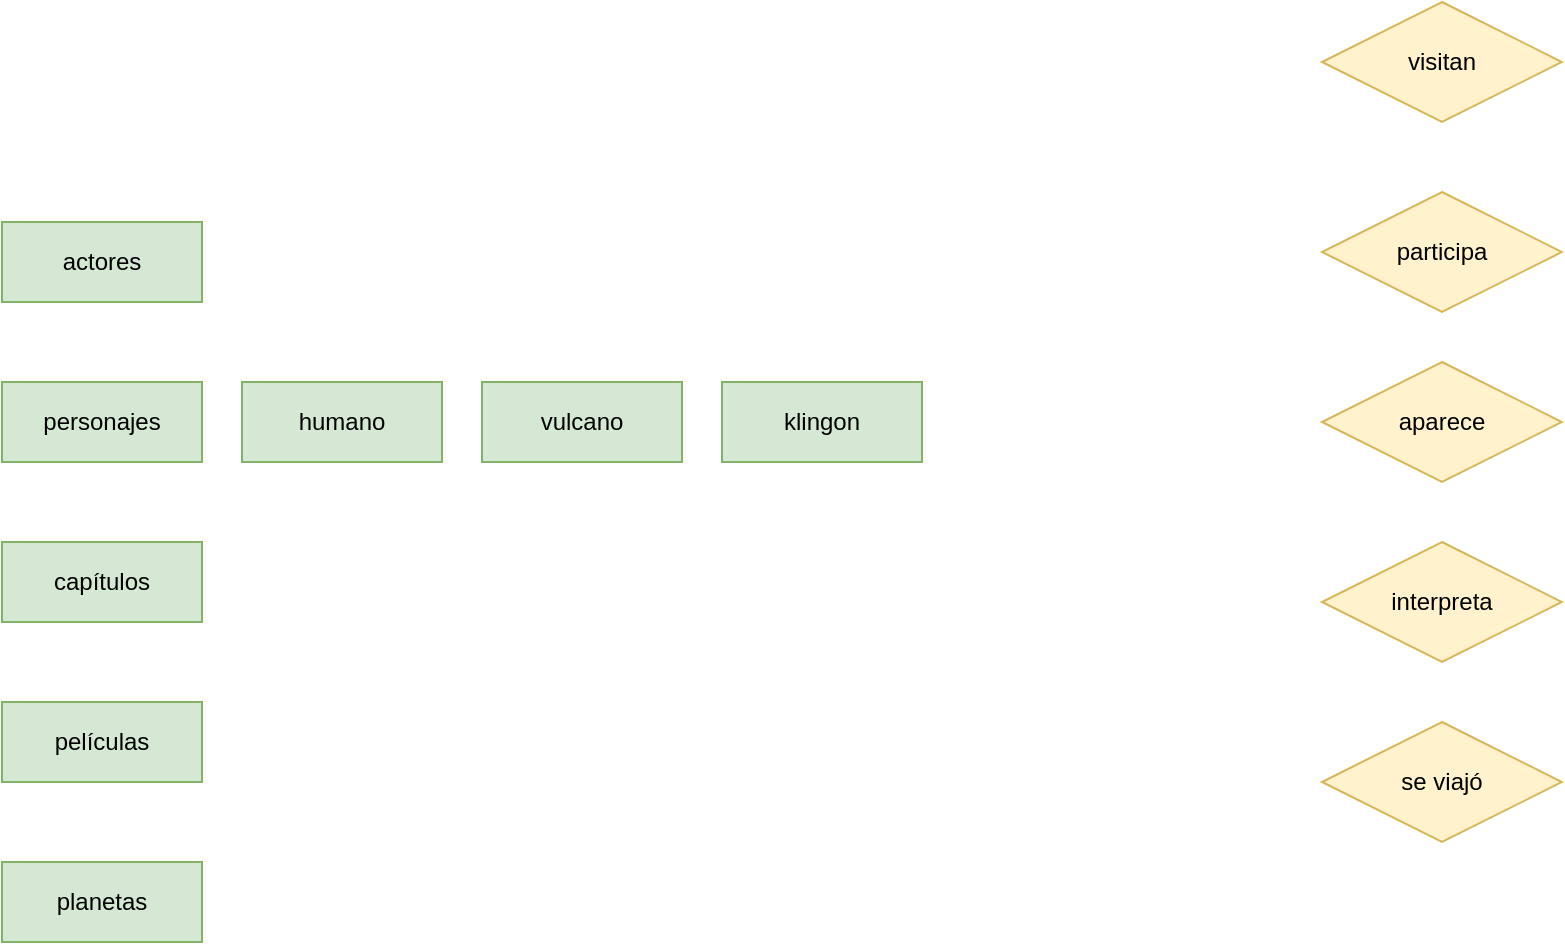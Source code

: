 <mxfile version="20.5.1" type="github" pages="4">
  <diagram id="YVtcHSU1SNbKNZBnk2NI" name="Paso 1">
    <mxGraphModel dx="1422" dy="771" grid="1" gridSize="10" guides="1" tooltips="1" connect="1" arrows="1" fold="1" page="1" pageScale="1" pageWidth="827" pageHeight="1169" math="0" shadow="0">
      <root>
        <mxCell id="0" />
        <mxCell id="1" parent="0" />
        <mxCell id="5oaptLIpyCsHz3AV9J9A-2" value="actores" style="whiteSpace=wrap;html=1;align=center;fillColor=#d5e8d4;strokeColor=#82b366;" parent="1" vertex="1">
          <mxGeometry x="40" y="600" width="100" height="40" as="geometry" />
        </mxCell>
        <mxCell id="5oaptLIpyCsHz3AV9J9A-3" value="personajes" style="whiteSpace=wrap;html=1;align=center;fillColor=#d5e8d4;strokeColor=#82b366;" parent="1" vertex="1">
          <mxGeometry x="40" y="680" width="100" height="40" as="geometry" />
        </mxCell>
        <mxCell id="5oaptLIpyCsHz3AV9J9A-4" value="capítulos" style="whiteSpace=wrap;html=1;align=center;fillColor=#d5e8d4;strokeColor=#82b366;" parent="1" vertex="1">
          <mxGeometry x="40" y="760" width="100" height="40" as="geometry" />
        </mxCell>
        <mxCell id="5oaptLIpyCsHz3AV9J9A-5" value="películas" style="whiteSpace=wrap;html=1;align=center;fillColor=#d5e8d4;strokeColor=#82b366;" parent="1" vertex="1">
          <mxGeometry x="40" y="840" width="100" height="40" as="geometry" />
        </mxCell>
        <mxCell id="5oaptLIpyCsHz3AV9J9A-6" value="planetas" style="whiteSpace=wrap;html=1;align=center;fillColor=#d5e8d4;strokeColor=#82b366;" parent="1" vertex="1">
          <mxGeometry x="40" y="920" width="100" height="40" as="geometry" />
        </mxCell>
        <mxCell id="Ev6iWTpG4sbY6G4gCoYs-1" value="humano" style="whiteSpace=wrap;html=1;align=center;fillColor=#d5e8d4;strokeColor=#82b366;" parent="1" vertex="1">
          <mxGeometry x="160" y="680" width="100" height="40" as="geometry" />
        </mxCell>
        <mxCell id="Ev6iWTpG4sbY6G4gCoYs-2" value="vulcano" style="whiteSpace=wrap;html=1;align=center;fillColor=#d5e8d4;strokeColor=#82b366;" parent="1" vertex="1">
          <mxGeometry x="280" y="680" width="100" height="40" as="geometry" />
        </mxCell>
        <mxCell id="Ev6iWTpG4sbY6G4gCoYs-3" value="klingon" style="whiteSpace=wrap;html=1;align=center;fillColor=#d5e8d4;strokeColor=#82b366;" parent="1" vertex="1">
          <mxGeometry x="400" y="680" width="100" height="40" as="geometry" />
        </mxCell>
        <mxCell id="7hQ3sBHmpQ_Kvhp68RW4-1" value="se viajó" style="shape=rhombus;perimeter=rhombusPerimeter;whiteSpace=wrap;html=1;align=center;fillColor=#fff2cc;strokeColor=#d6b656;" vertex="1" parent="1">
          <mxGeometry x="700" y="850" width="120" height="60" as="geometry" />
        </mxCell>
        <mxCell id="7hQ3sBHmpQ_Kvhp68RW4-2" value="visitan" style="shape=rhombus;perimeter=rhombusPerimeter;whiteSpace=wrap;html=1;align=center;fillColor=#fff2cc;strokeColor=#d6b656;" vertex="1" parent="1">
          <mxGeometry x="700" y="490" width="120" height="60" as="geometry" />
        </mxCell>
        <mxCell id="7hQ3sBHmpQ_Kvhp68RW4-3" value="participa" style="shape=rhombus;perimeter=rhombusPerimeter;whiteSpace=wrap;html=1;align=center;fillColor=#fff2cc;strokeColor=#d6b656;" vertex="1" parent="1">
          <mxGeometry x="700" y="585" width="120" height="60" as="geometry" />
        </mxCell>
        <mxCell id="7hQ3sBHmpQ_Kvhp68RW4-4" value="aparece" style="shape=rhombus;perimeter=rhombusPerimeter;whiteSpace=wrap;html=1;align=center;fillColor=#fff2cc;strokeColor=#d6b656;" vertex="1" parent="1">
          <mxGeometry x="700" y="670" width="120" height="60" as="geometry" />
        </mxCell>
        <mxCell id="7hQ3sBHmpQ_Kvhp68RW4-5" value="interpreta" style="shape=rhombus;perimeter=rhombusPerimeter;whiteSpace=wrap;html=1;align=center;fillColor=#fff2cc;strokeColor=#d6b656;" vertex="1" parent="1">
          <mxGeometry x="700" y="760" width="120" height="60" as="geometry" />
        </mxCell>
      </root>
    </mxGraphModel>
  </diagram>
  <diagram name="Paso 2" id="WaLgg_DGJOxMCWubHu2p">
    <mxGraphModel dx="595" dy="771" grid="1" gridSize="10" guides="1" tooltips="1" connect="1" arrows="1" fold="1" page="1" pageScale="1" pageWidth="827" pageHeight="1169" math="0" shadow="0">
      <root>
        <mxCell id="kUUPJKD1E2SJqRC8icJv-0" />
        <mxCell id="kUUPJKD1E2SJqRC8icJv-1" parent="kUUPJKD1E2SJqRC8icJv-0" />
        <mxCell id="kUUPJKD1E2SJqRC8icJv-5" value="actor" style="whiteSpace=wrap;html=1;align=center;fillColor=#d5e8d4;strokeColor=#82b366;" parent="kUUPJKD1E2SJqRC8icJv-1" vertex="1">
          <mxGeometry x="850" y="680" width="100" height="40" as="geometry" />
        </mxCell>
        <mxCell id="kUUPJKD1E2SJqRC8icJv-6" value="personaje" style="whiteSpace=wrap;html=1;align=center;fillColor=#d5e8d4;strokeColor=#82b366;" parent="kUUPJKD1E2SJqRC8icJv-1" vertex="1">
          <mxGeometry x="1330" y="680" width="100" height="40" as="geometry" />
        </mxCell>
        <mxCell id="kUUPJKD1E2SJqRC8icJv-7" value="capítulo" style="whiteSpace=wrap;html=1;align=center;fillColor=#d5e8d4;strokeColor=#82b366;" parent="kUUPJKD1E2SJqRC8icJv-1" vertex="1">
          <mxGeometry x="1810" y="680" width="100" height="40" as="geometry" />
        </mxCell>
        <mxCell id="kUUPJKD1E2SJqRC8icJv-8" value="película" style="whiteSpace=wrap;html=1;align=center;fillColor=#d5e8d4;strokeColor=#82b366;" parent="kUUPJKD1E2SJqRC8icJv-1" vertex="1">
          <mxGeometry x="1330" y="320" width="100" height="40" as="geometry" />
        </mxCell>
        <mxCell id="kUUPJKD1E2SJqRC8icJv-9" value="planeta" style="whiteSpace=wrap;html=1;align=center;fillColor=#d5e8d4;strokeColor=#82b366;" parent="kUUPJKD1E2SJqRC8icJv-1" vertex="1">
          <mxGeometry x="2290" y="680" width="100" height="40" as="geometry" />
        </mxCell>
        <mxCell id="kUUPJKD1E2SJqRC8icJv-10" value="humano" style="whiteSpace=wrap;html=1;align=center;fillColor=#d5e8d4;strokeColor=#82b366;" parent="kUUPJKD1E2SJqRC8icJv-1" vertex="1">
          <mxGeometry x="1200" y="1000" width="100" height="40" as="geometry" />
        </mxCell>
        <mxCell id="kUUPJKD1E2SJqRC8icJv-11" value="vulcano" style="whiteSpace=wrap;html=1;align=center;fillColor=#d5e8d4;strokeColor=#82b366;" parent="kUUPJKD1E2SJqRC8icJv-1" vertex="1">
          <mxGeometry x="1330" y="1000" width="100" height="40" as="geometry" />
        </mxCell>
        <mxCell id="kUUPJKD1E2SJqRC8icJv-12" value="klingon" style="whiteSpace=wrap;html=1;align=center;fillColor=#d5e8d4;strokeColor=#82b366;" parent="kUUPJKD1E2SJqRC8icJv-1" vertex="1">
          <mxGeometry x="1460" y="1000" width="100" height="40" as="geometry" />
        </mxCell>
        <mxCell id="kUUPJKD1E2SJqRC8icJv-13" value="interpreta" style="shape=rhombus;perimeter=rhombusPerimeter;whiteSpace=wrap;html=1;align=center;fillColor=#fff2cc;strokeColor=#d6b656;" parent="kUUPJKD1E2SJqRC8icJv-1" vertex="1">
          <mxGeometry x="1080" y="670" width="120" height="60" as="geometry" />
        </mxCell>
        <mxCell id="kUUPJKD1E2SJqRC8icJv-14" value="" style="endArrow=none;html=1;rounded=0;entryX=0;entryY=0.5;entryDx=0;entryDy=0;exitX=1;exitY=0.5;exitDx=0;exitDy=0;" parent="kUUPJKD1E2SJqRC8icJv-1" source="kUUPJKD1E2SJqRC8icJv-5" target="kUUPJKD1E2SJqRC8icJv-13" edge="1">
          <mxGeometry relative="1" as="geometry">
            <mxPoint x="960" y="770" as="sourcePoint" />
            <mxPoint x="1120" y="770" as="targetPoint" />
          </mxGeometry>
        </mxCell>
        <mxCell id="kUUPJKD1E2SJqRC8icJv-16" value="" style="endArrow=none;html=1;rounded=0;exitX=1;exitY=0.5;exitDx=0;exitDy=0;entryX=0;entryY=0.5;entryDx=0;entryDy=0;" parent="kUUPJKD1E2SJqRC8icJv-1" source="kUUPJKD1E2SJqRC8icJv-13" target="kUUPJKD1E2SJqRC8icJv-6" edge="1">
          <mxGeometry relative="1" as="geometry">
            <mxPoint x="1340" y="760" as="sourcePoint" />
            <mxPoint x="1500" y="760" as="targetPoint" />
          </mxGeometry>
        </mxCell>
        <mxCell id="kUUPJKD1E2SJqRC8icJv-18" value="" style="triangle;whiteSpace=wrap;html=1;rotation=90;fillColor=#fff2cc;strokeColor=#d6b656;" parent="kUUPJKD1E2SJqRC8icJv-1" vertex="1">
          <mxGeometry x="1350" y="830" width="60" height="80" as="geometry" />
        </mxCell>
        <mxCell id="kUUPJKD1E2SJqRC8icJv-19" value="" style="endArrow=none;html=1;rounded=0;entryX=0.5;entryY=1;entryDx=0;entryDy=0;exitX=0;exitY=0.5;exitDx=0;exitDy=0;" parent="kUUPJKD1E2SJqRC8icJv-1" source="kUUPJKD1E2SJqRC8icJv-18" target="kUUPJKD1E2SJqRC8icJv-6" edge="1">
          <mxGeometry relative="1" as="geometry">
            <mxPoint x="1150" y="760" as="sourcePoint" />
            <mxPoint x="1310" y="760" as="targetPoint" />
          </mxGeometry>
        </mxCell>
        <mxCell id="kUUPJKD1E2SJqRC8icJv-20" value="" style="endArrow=none;html=1;rounded=0;entryX=1;entryY=0.5;entryDx=0;entryDy=0;exitX=0.5;exitY=0;exitDx=0;exitDy=0;" parent="kUUPJKD1E2SJqRC8icJv-1" source="kUUPJKD1E2SJqRC8icJv-11" target="kUUPJKD1E2SJqRC8icJv-18" edge="1">
          <mxGeometry relative="1" as="geometry">
            <mxPoint x="1200" y="910" as="sourcePoint" />
            <mxPoint x="1360" y="910" as="targetPoint" />
          </mxGeometry>
        </mxCell>
        <mxCell id="kUUPJKD1E2SJqRC8icJv-21" value="" style="endArrow=none;html=1;rounded=0;entryX=0.5;entryY=1;entryDx=0;entryDy=0;exitX=0.5;exitY=0;exitDx=0;exitDy=0;" parent="kUUPJKD1E2SJqRC8icJv-1" source="kUUPJKD1E2SJqRC8icJv-10" target="kUUPJKD1E2SJqRC8icJv-18" edge="1">
          <mxGeometry relative="1" as="geometry">
            <mxPoint x="1150" y="920" as="sourcePoint" />
            <mxPoint x="1310" y="920" as="targetPoint" />
          </mxGeometry>
        </mxCell>
        <mxCell id="kUUPJKD1E2SJqRC8icJv-22" value="" style="endArrow=none;html=1;rounded=0;exitX=0.5;exitY=0;exitDx=0;exitDy=0;entryX=0.5;entryY=0;entryDx=0;entryDy=0;" parent="kUUPJKD1E2SJqRC8icJv-1" source="kUUPJKD1E2SJqRC8icJv-18" target="kUUPJKD1E2SJqRC8icJv-12" edge="1">
          <mxGeometry relative="1" as="geometry">
            <mxPoint x="1490" y="900" as="sourcePoint" />
            <mxPoint x="1650" y="900" as="targetPoint" />
          </mxGeometry>
        </mxCell>
        <mxCell id="kUUPJKD1E2SJqRC8icJv-23" value="visitan" style="shape=rhombus;perimeter=rhombusPerimeter;whiteSpace=wrap;html=1;align=center;fillColor=#fff2cc;strokeColor=#d6b656;" parent="kUUPJKD1E2SJqRC8icJv-1" vertex="1">
          <mxGeometry x="2040" y="670" width="120" height="60" as="geometry" />
        </mxCell>
        <mxCell id="kUUPJKD1E2SJqRC8icJv-24" value="aparece" style="shape=rhombus;perimeter=rhombusPerimeter;whiteSpace=wrap;html=1;align=center;fillColor=#fff2cc;strokeColor=#d6b656;" parent="kUUPJKD1E2SJqRC8icJv-1" vertex="1">
          <mxGeometry x="1320" y="490" width="120" height="60" as="geometry" />
        </mxCell>
        <mxCell id="kUUPJKD1E2SJqRC8icJv-25" value="" style="endArrow=none;html=1;rounded=0;exitX=0.5;exitY=0;exitDx=0;exitDy=0;entryX=0.5;entryY=1;entryDx=0;entryDy=0;endFill=0;" parent="kUUPJKD1E2SJqRC8icJv-1" source="kUUPJKD1E2SJqRC8icJv-24" target="kUUPJKD1E2SJqRC8icJv-8" edge="1">
          <mxGeometry relative="1" as="geometry">
            <mxPoint x="1410" y="440" as="sourcePoint" />
            <mxPoint x="1570" y="440" as="targetPoint" />
          </mxGeometry>
        </mxCell>
        <mxCell id="kUUPJKD1E2SJqRC8icJv-27" value="" style="endArrow=none;html=1;rounded=0;exitX=0.5;exitY=0;exitDx=0;exitDy=0;entryX=0.5;entryY=1;entryDx=0;entryDy=0;startArrow=none;startFill=0;endFill=0;" parent="kUUPJKD1E2SJqRC8icJv-1" source="kUUPJKD1E2SJqRC8icJv-6" target="kUUPJKD1E2SJqRC8icJv-24" edge="1">
          <mxGeometry relative="1" as="geometry">
            <mxPoint x="1400" y="590" as="sourcePoint" />
            <mxPoint x="1560" y="590" as="targetPoint" />
          </mxGeometry>
        </mxCell>
        <mxCell id="kUUPJKD1E2SJqRC8icJv-29" value="" style="endArrow=none;html=1;rounded=0;curved=1;" parent="kUUPJKD1E2SJqRC8icJv-1" edge="1">
          <mxGeometry width="50" height="50" relative="1" as="geometry">
            <mxPoint x="1320" y="880" as="sourcePoint" />
            <mxPoint x="1440" y="880" as="targetPoint" />
            <Array as="points">
              <mxPoint x="1380" y="940" />
            </Array>
          </mxGeometry>
        </mxCell>
        <mxCell id="kUUPJKD1E2SJqRC8icJv-30" value="participa" style="shape=rhombus;perimeter=rhombusPerimeter;whiteSpace=wrap;html=1;align=center;fillColor=#fff2cc;strokeColor=#d6b656;" parent="kUUPJKD1E2SJqRC8icJv-1" vertex="1">
          <mxGeometry x="1560" y="670" width="120" height="60" as="geometry" />
        </mxCell>
        <mxCell id="kUUPJKD1E2SJqRC8icJv-31" value="" style="endArrow=none;html=1;rounded=0;curved=1;exitX=1;exitY=0.5;exitDx=0;exitDy=0;entryX=0;entryY=0.5;entryDx=0;entryDy=0;endFill=0;" parent="kUUPJKD1E2SJqRC8icJv-1" source="kUUPJKD1E2SJqRC8icJv-7" target="kUUPJKD1E2SJqRC8icJv-23" edge="1">
          <mxGeometry relative="1" as="geometry">
            <mxPoint x="1920" y="640" as="sourcePoint" />
            <mxPoint x="2080" y="640" as="targetPoint" />
          </mxGeometry>
        </mxCell>
        <mxCell id="kUUPJKD1E2SJqRC8icJv-33" value="" style="endArrow=none;html=1;rounded=0;curved=1;exitX=1;exitY=0.5;exitDx=0;exitDy=0;entryX=0;entryY=0.5;entryDx=0;entryDy=0;endFill=0;" parent="kUUPJKD1E2SJqRC8icJv-1" source="kUUPJKD1E2SJqRC8icJv-23" target="kUUPJKD1E2SJqRC8icJv-9" edge="1">
          <mxGeometry relative="1" as="geometry">
            <mxPoint x="2170" y="650" as="sourcePoint" />
            <mxPoint x="2330" y="650" as="targetPoint" />
          </mxGeometry>
        </mxCell>
        <mxCell id="kUUPJKD1E2SJqRC8icJv-35" value="" style="endArrow=none;html=1;rounded=0;curved=1;exitX=1;exitY=0.5;exitDx=0;exitDy=0;entryX=0;entryY=0.5;entryDx=0;entryDy=0;" parent="kUUPJKD1E2SJqRC8icJv-1" source="kUUPJKD1E2SJqRC8icJv-30" target="kUUPJKD1E2SJqRC8icJv-7" edge="1">
          <mxGeometry relative="1" as="geometry">
            <mxPoint x="1710" y="640" as="sourcePoint" />
            <mxPoint x="1870" y="640" as="targetPoint" />
          </mxGeometry>
        </mxCell>
        <mxCell id="kUUPJKD1E2SJqRC8icJv-37" value="" style="endArrow=none;html=1;rounded=0;curved=1;exitX=1;exitY=0.5;exitDx=0;exitDy=0;entryX=0;entryY=0.5;entryDx=0;entryDy=0;endFill=0;" parent="kUUPJKD1E2SJqRC8icJv-1" source="kUUPJKD1E2SJqRC8icJv-6" target="kUUPJKD1E2SJqRC8icJv-30" edge="1">
          <mxGeometry relative="1" as="geometry">
            <mxPoint x="1500" y="640" as="sourcePoint" />
            <mxPoint x="1660" y="640" as="targetPoint" />
          </mxGeometry>
        </mxCell>
        <mxCell id="kUUPJKD1E2SJqRC8icJv-90" value="se viajó" style="shape=rhombus;perimeter=rhombusPerimeter;whiteSpace=wrap;html=1;align=center;fillColor=#fff2cc;strokeColor=#d6b656;" parent="kUUPJKD1E2SJqRC8icJv-1" vertex="1">
          <mxGeometry x="1800" y="850" width="120" height="60" as="geometry" />
        </mxCell>
        <mxCell id="kUUPJKD1E2SJqRC8icJv-91" value="nave" style="whiteSpace=wrap;html=1;align=center;fillColor=#d5e8d4;strokeColor=#82b366;" parent="kUUPJKD1E2SJqRC8icJv-1" vertex="1">
          <mxGeometry x="1810" y="1040" width="100" height="40" as="geometry" />
        </mxCell>
        <mxCell id="kUUPJKD1E2SJqRC8icJv-92" value="" style="endArrow=none;html=1;rounded=0;exitX=0.5;exitY=1;exitDx=0;exitDy=0;entryX=0.5;entryY=0;entryDx=0;entryDy=0;" parent="kUUPJKD1E2SJqRC8icJv-1" source="kUUPJKD1E2SJqRC8icJv-7" target="kUUPJKD1E2SJqRC8icJv-90" edge="1">
          <mxGeometry relative="1" as="geometry">
            <mxPoint x="2360" y="810" as="sourcePoint" />
            <mxPoint x="2520" y="810" as="targetPoint" />
          </mxGeometry>
        </mxCell>
        <mxCell id="kUUPJKD1E2SJqRC8icJv-94" value="" style="endArrow=none;html=1;rounded=0;exitX=0.5;exitY=1;exitDx=0;exitDy=0;entryX=0.5;entryY=0;entryDx=0;entryDy=0;" parent="kUUPJKD1E2SJqRC8icJv-1" source="kUUPJKD1E2SJqRC8icJv-90" target="kUUPJKD1E2SJqRC8icJv-91" edge="1">
          <mxGeometry relative="1" as="geometry">
            <mxPoint x="1870" y="980" as="sourcePoint" />
            <mxPoint x="2030" y="980" as="targetPoint" />
          </mxGeometry>
        </mxCell>
      </root>
    </mxGraphModel>
  </diagram>
  <diagram name="Paso 3" id="2t5nj26lRfY2oiwV646O">
    <mxGraphModel dx="1422" dy="771" grid="1" gridSize="10" guides="1" tooltips="1" connect="1" arrows="1" fold="1" page="1" pageScale="1" pageWidth="827" pageHeight="1169" math="0" shadow="0">
      <root>
        <mxCell id="jOBISgHrDkOwNtRJy6y--0" />
        <mxCell id="jOBISgHrDkOwNtRJy6y--1" parent="jOBISgHrDkOwNtRJy6y--0" />
        <mxCell id="By8Wep5jB3_zfzQ9AOdf-26" value="" style="endArrow=none;html=1;rounded=0;curved=1;exitX=1;exitY=0.5;exitDx=0;exitDy=0;" parent="jOBISgHrDkOwNtRJy6y--1" source="By8Wep5jB3_zfzQ9AOdf-24" edge="1">
          <mxGeometry relative="1" as="geometry">
            <mxPoint x="1280" y="810" as="sourcePoint" />
            <mxPoint x="1360" y="840" as="targetPoint" />
          </mxGeometry>
        </mxCell>
        <mxCell id="By8Wep5jB3_zfzQ9AOdf-27" value="" style="endArrow=none;html=1;rounded=0;curved=1;exitX=0;exitY=0.25;exitDx=0;exitDy=0;entryX=0;entryY=0.5;entryDx=0;entryDy=0;" parent="jOBISgHrDkOwNtRJy6y--1" source="p2jB2SGQw58TzBBoW6NG-3" target="By8Wep5jB3_zfzQ9AOdf-25" edge="1">
          <mxGeometry relative="1" as="geometry">
            <mxPoint x="1450" y="860" as="sourcePoint" />
            <mxPoint x="1610" y="860" as="targetPoint" />
          </mxGeometry>
        </mxCell>
        <mxCell id="jOBISgHrDkOwNtRJy6y--3" value="actor" style="whiteSpace=wrap;html=1;align=center;fillColor=#d5e8d4;strokeColor=#82b366;" parent="jOBISgHrDkOwNtRJy6y--1" vertex="1">
          <mxGeometry x="850" y="680" width="100" height="40" as="geometry" />
        </mxCell>
        <mxCell id="jOBISgHrDkOwNtRJy6y--4" value="personaje" style="whiteSpace=wrap;html=1;align=center;fillColor=#d5e8d4;strokeColor=#82b366;" parent="jOBISgHrDkOwNtRJy6y--1" vertex="1">
          <mxGeometry x="1330" y="680" width="100" height="40" as="geometry" />
        </mxCell>
        <mxCell id="jOBISgHrDkOwNtRJy6y--5" value="capítulo" style="whiteSpace=wrap;html=1;align=center;fillColor=#d5e8d4;strokeColor=#82b366;" parent="jOBISgHrDkOwNtRJy6y--1" vertex="1">
          <mxGeometry x="1810" y="680" width="100" height="40" as="geometry" />
        </mxCell>
        <mxCell id="jOBISgHrDkOwNtRJy6y--6" value="película" style="whiteSpace=wrap;html=1;align=center;fillColor=#d5e8d4;strokeColor=#82b366;" parent="jOBISgHrDkOwNtRJy6y--1" vertex="1">
          <mxGeometry x="1330" y="320" width="100" height="40" as="geometry" />
        </mxCell>
        <mxCell id="jOBISgHrDkOwNtRJy6y--7" value="planeta" style="whiteSpace=wrap;html=1;align=center;fillColor=#d5e8d4;strokeColor=#82b366;" parent="jOBISgHrDkOwNtRJy6y--1" vertex="1">
          <mxGeometry x="2290" y="680" width="100" height="40" as="geometry" />
        </mxCell>
        <mxCell id="jOBISgHrDkOwNtRJy6y--8" value="humano" style="whiteSpace=wrap;html=1;align=center;fillColor=#d5e8d4;strokeColor=#82b366;" parent="jOBISgHrDkOwNtRJy6y--1" vertex="1">
          <mxGeometry x="1200" y="1000" width="100" height="40" as="geometry" />
        </mxCell>
        <mxCell id="jOBISgHrDkOwNtRJy6y--9" value="vulcano" style="whiteSpace=wrap;html=1;align=center;fillColor=#d5e8d4;strokeColor=#82b366;" parent="jOBISgHrDkOwNtRJy6y--1" vertex="1">
          <mxGeometry x="1330" y="1000" width="100" height="40" as="geometry" />
        </mxCell>
        <mxCell id="jOBISgHrDkOwNtRJy6y--10" value="klingon" style="whiteSpace=wrap;html=1;align=center;fillColor=#d5e8d4;strokeColor=#82b366;" parent="jOBISgHrDkOwNtRJy6y--1" vertex="1">
          <mxGeometry x="1460" y="1000" width="100" height="40" as="geometry" />
        </mxCell>
        <mxCell id="p2jB2SGQw58TzBBoW6NG-0" value="interpreta" style="shape=rhombus;perimeter=rhombusPerimeter;whiteSpace=wrap;html=1;align=center;fillColor=#fff2cc;strokeColor=#d6b656;" parent="jOBISgHrDkOwNtRJy6y--1" vertex="1">
          <mxGeometry x="1080" y="670" width="120" height="60" as="geometry" />
        </mxCell>
        <mxCell id="p2jB2SGQw58TzBBoW6NG-1" value="" style="endArrow=none;html=1;rounded=0;entryX=0;entryY=0.5;entryDx=0;entryDy=0;exitX=1;exitY=0.5;exitDx=0;exitDy=0;" parent="jOBISgHrDkOwNtRJy6y--1" source="jOBISgHrDkOwNtRJy6y--3" target="p2jB2SGQw58TzBBoW6NG-0" edge="1">
          <mxGeometry relative="1" as="geometry">
            <mxPoint x="960" y="770" as="sourcePoint" />
            <mxPoint x="1120" y="770" as="targetPoint" />
          </mxGeometry>
        </mxCell>
        <mxCell id="p2jB2SGQw58TzBBoW6NG-2" value="" style="endArrow=none;html=1;rounded=0;exitX=1;exitY=0.5;exitDx=0;exitDy=0;entryX=0;entryY=0.5;entryDx=0;entryDy=0;" parent="jOBISgHrDkOwNtRJy6y--1" source="p2jB2SGQw58TzBBoW6NG-0" target="jOBISgHrDkOwNtRJy6y--4" edge="1">
          <mxGeometry relative="1" as="geometry">
            <mxPoint x="1340" y="760" as="sourcePoint" />
            <mxPoint x="1500" y="760" as="targetPoint" />
          </mxGeometry>
        </mxCell>
        <mxCell id="p2jB2SGQw58TzBBoW6NG-3" value="" style="triangle;whiteSpace=wrap;html=1;rotation=90;fillColor=#fff2cc;strokeColor=#d6b656;" parent="jOBISgHrDkOwNtRJy6y--1" vertex="1">
          <mxGeometry x="1350" y="830" width="60" height="80" as="geometry" />
        </mxCell>
        <mxCell id="p2jB2SGQw58TzBBoW6NG-4" value="" style="endArrow=none;html=1;rounded=0;entryX=0.5;entryY=1;entryDx=0;entryDy=0;exitX=0;exitY=0.5;exitDx=0;exitDy=0;" parent="jOBISgHrDkOwNtRJy6y--1" source="p2jB2SGQw58TzBBoW6NG-3" target="jOBISgHrDkOwNtRJy6y--4" edge="1">
          <mxGeometry relative="1" as="geometry">
            <mxPoint x="1150" y="760" as="sourcePoint" />
            <mxPoint x="1310" y="760" as="targetPoint" />
          </mxGeometry>
        </mxCell>
        <mxCell id="p2jB2SGQw58TzBBoW6NG-5" value="" style="endArrow=none;html=1;rounded=0;entryX=1;entryY=0.5;entryDx=0;entryDy=0;exitX=0.5;exitY=0;exitDx=0;exitDy=0;" parent="jOBISgHrDkOwNtRJy6y--1" source="jOBISgHrDkOwNtRJy6y--9" target="p2jB2SGQw58TzBBoW6NG-3" edge="1">
          <mxGeometry relative="1" as="geometry">
            <mxPoint x="1200" y="910" as="sourcePoint" />
            <mxPoint x="1360" y="910" as="targetPoint" />
          </mxGeometry>
        </mxCell>
        <mxCell id="p2jB2SGQw58TzBBoW6NG-6" value="" style="endArrow=none;html=1;rounded=0;entryX=0.5;entryY=1;entryDx=0;entryDy=0;exitX=0.5;exitY=0;exitDx=0;exitDy=0;" parent="jOBISgHrDkOwNtRJy6y--1" source="jOBISgHrDkOwNtRJy6y--8" target="p2jB2SGQw58TzBBoW6NG-3" edge="1">
          <mxGeometry relative="1" as="geometry">
            <mxPoint x="1150" y="920" as="sourcePoint" />
            <mxPoint x="1310" y="920" as="targetPoint" />
          </mxGeometry>
        </mxCell>
        <mxCell id="p2jB2SGQw58TzBBoW6NG-7" value="" style="endArrow=none;html=1;rounded=0;exitX=0.5;exitY=0;exitDx=0;exitDy=0;entryX=0.5;entryY=0;entryDx=0;entryDy=0;" parent="jOBISgHrDkOwNtRJy6y--1" source="p2jB2SGQw58TzBBoW6NG-3" target="jOBISgHrDkOwNtRJy6y--10" edge="1">
          <mxGeometry relative="1" as="geometry">
            <mxPoint x="1490" y="900" as="sourcePoint" />
            <mxPoint x="1650" y="900" as="targetPoint" />
          </mxGeometry>
        </mxCell>
        <mxCell id="ORmQUaofqqNPYuRZAY5Y-0" value="visitan" style="shape=rhombus;perimeter=rhombusPerimeter;whiteSpace=wrap;html=1;align=center;fillColor=#fff2cc;strokeColor=#d6b656;" parent="jOBISgHrDkOwNtRJy6y--1" vertex="1">
          <mxGeometry x="2040" y="670" width="120" height="60" as="geometry" />
        </mxCell>
        <mxCell id="ORmQUaofqqNPYuRZAY5Y-8" value="aparece" style="shape=rhombus;perimeter=rhombusPerimeter;whiteSpace=wrap;html=1;align=center;fillColor=#fff2cc;strokeColor=#d6b656;" parent="jOBISgHrDkOwNtRJy6y--1" vertex="1">
          <mxGeometry x="1320" y="490" width="120" height="60" as="geometry" />
        </mxCell>
        <mxCell id="ORmQUaofqqNPYuRZAY5Y-9" value="" style="endArrow=none;html=1;rounded=0;exitX=0.5;exitY=0;exitDx=0;exitDy=0;entryX=0.5;entryY=1;entryDx=0;entryDy=0;" parent="jOBISgHrDkOwNtRJy6y--1" source="ORmQUaofqqNPYuRZAY5Y-8" target="jOBISgHrDkOwNtRJy6y--6" edge="1">
          <mxGeometry relative="1" as="geometry">
            <mxPoint x="1410" y="440" as="sourcePoint" />
            <mxPoint x="1570" y="440" as="targetPoint" />
          </mxGeometry>
        </mxCell>
        <mxCell id="ORmQUaofqqNPYuRZAY5Y-10" value="" style="endArrow=none;html=1;rounded=0;exitX=0.5;exitY=0;exitDx=0;exitDy=0;entryX=0.5;entryY=1;entryDx=0;entryDy=0;" parent="jOBISgHrDkOwNtRJy6y--1" source="jOBISgHrDkOwNtRJy6y--4" target="ORmQUaofqqNPYuRZAY5Y-8" edge="1">
          <mxGeometry relative="1" as="geometry">
            <mxPoint x="1400" y="590" as="sourcePoint" />
            <mxPoint x="1560" y="590" as="targetPoint" />
          </mxGeometry>
        </mxCell>
        <mxCell id="By8Wep5jB3_zfzQ9AOdf-4" value="" style="endArrow=none;html=1;rounded=0;curved=1;" parent="jOBISgHrDkOwNtRJy6y--1" edge="1">
          <mxGeometry width="50" height="50" relative="1" as="geometry">
            <mxPoint x="1320" y="880" as="sourcePoint" />
            <mxPoint x="1440" y="880" as="targetPoint" />
            <Array as="points">
              <mxPoint x="1380" y="940" />
            </Array>
          </mxGeometry>
        </mxCell>
        <mxCell id="By8Wep5jB3_zfzQ9AOdf-10" value="participa" style="shape=rhombus;perimeter=rhombusPerimeter;whiteSpace=wrap;html=1;align=center;fillColor=#fff2cc;strokeColor=#d6b656;" parent="jOBISgHrDkOwNtRJy6y--1" vertex="1">
          <mxGeometry x="1560" y="670" width="120" height="60" as="geometry" />
        </mxCell>
        <mxCell id="By8Wep5jB3_zfzQ9AOdf-11" value="" style="endArrow=none;html=1;rounded=0;curved=1;exitX=1;exitY=0.5;exitDx=0;exitDy=0;entryX=0;entryY=0.5;entryDx=0;entryDy=0;" parent="jOBISgHrDkOwNtRJy6y--1" source="jOBISgHrDkOwNtRJy6y--5" target="ORmQUaofqqNPYuRZAY5Y-0" edge="1">
          <mxGeometry relative="1" as="geometry">
            <mxPoint x="1920" y="640" as="sourcePoint" />
            <mxPoint x="2080" y="640" as="targetPoint" />
          </mxGeometry>
        </mxCell>
        <mxCell id="By8Wep5jB3_zfzQ9AOdf-12" value="" style="endArrow=none;html=1;rounded=0;curved=1;exitX=1;exitY=0.5;exitDx=0;exitDy=0;entryX=0;entryY=0.5;entryDx=0;entryDy=0;" parent="jOBISgHrDkOwNtRJy6y--1" source="ORmQUaofqqNPYuRZAY5Y-0" target="jOBISgHrDkOwNtRJy6y--7" edge="1">
          <mxGeometry relative="1" as="geometry">
            <mxPoint x="2170" y="650" as="sourcePoint" />
            <mxPoint x="2330" y="650" as="targetPoint" />
          </mxGeometry>
        </mxCell>
        <mxCell id="By8Wep5jB3_zfzQ9AOdf-13" value="" style="endArrow=none;html=1;rounded=0;curved=1;exitX=1;exitY=0.5;exitDx=0;exitDy=0;entryX=0;entryY=0.5;entryDx=0;entryDy=0;" parent="jOBISgHrDkOwNtRJy6y--1" source="By8Wep5jB3_zfzQ9AOdf-10" target="jOBISgHrDkOwNtRJy6y--5" edge="1">
          <mxGeometry relative="1" as="geometry">
            <mxPoint x="1710" y="640" as="sourcePoint" />
            <mxPoint x="1870" y="640" as="targetPoint" />
          </mxGeometry>
        </mxCell>
        <mxCell id="By8Wep5jB3_zfzQ9AOdf-14" value="" style="endArrow=none;html=1;rounded=0;curved=1;exitX=1;exitY=0.5;exitDx=0;exitDy=0;entryX=0;entryY=0.5;entryDx=0;entryDy=0;" parent="jOBISgHrDkOwNtRJy6y--1" source="jOBISgHrDkOwNtRJy6y--4" target="By8Wep5jB3_zfzQ9AOdf-10" edge="1">
          <mxGeometry relative="1" as="geometry">
            <mxPoint x="1500" y="640" as="sourcePoint" />
            <mxPoint x="1660" y="640" as="targetPoint" />
          </mxGeometry>
        </mxCell>
        <mxCell id="By8Wep5jB3_zfzQ9AOdf-16" value="nombre" style="ellipse;whiteSpace=wrap;html=1;align=center;" parent="jOBISgHrDkOwNtRJy6y--1" vertex="1">
          <mxGeometry x="700" y="640" width="100" height="40" as="geometry" />
        </mxCell>
        <mxCell id="By8Wep5jB3_zfzQ9AOdf-17" value="personaje" style="ellipse;whiteSpace=wrap;html=1;align=center;fontStyle=4;fillColor=#dae8fc;strokeColor=#6c8ebf;" parent="jOBISgHrDkOwNtRJy6y--1" vertex="1">
          <mxGeometry x="850" y="600" width="100" height="40" as="geometry" />
        </mxCell>
        <mxCell id="By8Wep5jB3_zfzQ9AOdf-18" value="fecha nacimiento" style="ellipse;whiteSpace=wrap;html=1;align=center;" parent="jOBISgHrDkOwNtRJy6y--1" vertex="1">
          <mxGeometry x="700" y="720" width="100" height="40" as="geometry" />
        </mxCell>
        <mxCell id="By8Wep5jB3_zfzQ9AOdf-19" value="nacionalidad" style="ellipse;whiteSpace=wrap;html=1;align=center;" parent="jOBISgHrDkOwNtRJy6y--1" vertex="1">
          <mxGeometry x="850" y="760" width="100" height="40" as="geometry" />
        </mxCell>
        <mxCell id="By8Wep5jB3_zfzQ9AOdf-20" value="" style="endArrow=none;html=1;rounded=0;curved=1;exitX=0.5;exitY=1;exitDx=0;exitDy=0;entryX=0.5;entryY=0;entryDx=0;entryDy=0;" parent="jOBISgHrDkOwNtRJy6y--1" source="By8Wep5jB3_zfzQ9AOdf-17" target="jOBISgHrDkOwNtRJy6y--3" edge="1">
          <mxGeometry relative="1" as="geometry">
            <mxPoint x="950" y="650" as="sourcePoint" />
            <mxPoint x="1070" y="650" as="targetPoint" />
          </mxGeometry>
        </mxCell>
        <mxCell id="By8Wep5jB3_zfzQ9AOdf-21" value="" style="endArrow=none;html=1;rounded=0;curved=1;exitX=0.5;exitY=1;exitDx=0;exitDy=0;entryX=0.5;entryY=0;entryDx=0;entryDy=0;" parent="jOBISgHrDkOwNtRJy6y--1" source="jOBISgHrDkOwNtRJy6y--3" target="By8Wep5jB3_zfzQ9AOdf-19" edge="1">
          <mxGeometry relative="1" as="geometry">
            <mxPoint x="920" y="740" as="sourcePoint" />
            <mxPoint x="1080" y="740" as="targetPoint" />
          </mxGeometry>
        </mxCell>
        <mxCell id="By8Wep5jB3_zfzQ9AOdf-22" value="" style="endArrow=none;html=1;rounded=0;curved=1;entryX=1;entryY=0.5;entryDx=0;entryDy=0;exitX=0;exitY=0;exitDx=0;exitDy=0;" parent="jOBISgHrDkOwNtRJy6y--1" source="jOBISgHrDkOwNtRJy6y--3" target="By8Wep5jB3_zfzQ9AOdf-16" edge="1">
          <mxGeometry relative="1" as="geometry">
            <mxPoint x="650" y="690" as="sourcePoint" />
            <mxPoint x="810" y="690" as="targetPoint" />
          </mxGeometry>
        </mxCell>
        <mxCell id="By8Wep5jB3_zfzQ9AOdf-23" value="" style="endArrow=none;html=1;rounded=0;curved=1;entryX=0;entryY=1;entryDx=0;entryDy=0;exitX=1;exitY=0.5;exitDx=0;exitDy=0;" parent="jOBISgHrDkOwNtRJy6y--1" source="By8Wep5jB3_zfzQ9AOdf-18" target="jOBISgHrDkOwNtRJy6y--3" edge="1">
          <mxGeometry relative="1" as="geometry">
            <mxPoint x="580" y="800" as="sourcePoint" />
            <mxPoint x="740" y="800" as="targetPoint" />
          </mxGeometry>
        </mxCell>
        <mxCell id="By8Wep5jB3_zfzQ9AOdf-24" value="nombre" style="ellipse;whiteSpace=wrap;html=1;align=center;" parent="jOBISgHrDkOwNtRJy6y--1" vertex="1">
          <mxGeometry x="1180" y="820" width="100" height="40" as="geometry" />
        </mxCell>
        <mxCell id="By8Wep5jB3_zfzQ9AOdf-25" value="graduación militar" style="ellipse;whiteSpace=wrap;html=1;align=center;" parent="jOBISgHrDkOwNtRJy6y--1" vertex="1">
          <mxGeometry x="1480" y="820" width="100" height="40" as="geometry" />
        </mxCell>
        <mxCell id="By8Wep5jB3_zfzQ9AOdf-28" value="capitán" style="ellipse;whiteSpace=wrap;html=1;align=center;" parent="jOBISgHrDkOwNtRJy6y--1" vertex="1">
          <mxGeometry x="1630" y="760" width="100" height="40" as="geometry" />
        </mxCell>
        <mxCell id="By8Wep5jB3_zfzQ9AOdf-29" value="teniente" style="ellipse;whiteSpace=wrap;html=1;align=center;" parent="jOBISgHrDkOwNtRJy6y--1" vertex="1">
          <mxGeometry x="1630" y="800" width="100" height="40" as="geometry" />
        </mxCell>
        <mxCell id="By8Wep5jB3_zfzQ9AOdf-30" value="almirante" style="ellipse;whiteSpace=wrap;html=1;align=center;" parent="jOBISgHrDkOwNtRJy6y--1" vertex="1">
          <mxGeometry x="1630" y="840" width="100" height="40" as="geometry" />
        </mxCell>
        <mxCell id="By8Wep5jB3_zfzQ9AOdf-31" value="etc..." style="ellipse;whiteSpace=wrap;html=1;align=center;" parent="jOBISgHrDkOwNtRJy6y--1" vertex="1">
          <mxGeometry x="1630" y="880" width="100" height="40" as="geometry" />
        </mxCell>
        <mxCell id="By8Wep5jB3_zfzQ9AOdf-32" value="" style="endArrow=none;html=1;rounded=0;curved=1;entryX=0;entryY=0.5;entryDx=0;entryDy=0;exitX=0.5;exitY=0;exitDx=0;exitDy=0;" parent="jOBISgHrDkOwNtRJy6y--1" source="By8Wep5jB3_zfzQ9AOdf-25" target="By8Wep5jB3_zfzQ9AOdf-28" edge="1">
          <mxGeometry relative="1" as="geometry">
            <mxPoint x="1440" y="790" as="sourcePoint" />
            <mxPoint x="1600" y="790" as="targetPoint" />
          </mxGeometry>
        </mxCell>
        <mxCell id="By8Wep5jB3_zfzQ9AOdf-33" value="" style="endArrow=none;html=1;rounded=0;curved=1;exitX=0.5;exitY=1;exitDx=0;exitDy=0;entryX=0;entryY=0.5;entryDx=0;entryDy=0;" parent="jOBISgHrDkOwNtRJy6y--1" source="By8Wep5jB3_zfzQ9AOdf-25" target="By8Wep5jB3_zfzQ9AOdf-31" edge="1">
          <mxGeometry relative="1" as="geometry">
            <mxPoint x="1460" y="900" as="sourcePoint" />
            <mxPoint x="1620" y="900" as="targetPoint" />
          </mxGeometry>
        </mxCell>
        <mxCell id="By8Wep5jB3_zfzQ9AOdf-34" value="" style="endArrow=none;html=1;rounded=0;curved=1;exitX=1;exitY=0;exitDx=0;exitDy=0;entryX=0;entryY=0.5;entryDx=0;entryDy=0;" parent="jOBISgHrDkOwNtRJy6y--1" source="By8Wep5jB3_zfzQ9AOdf-25" target="By8Wep5jB3_zfzQ9AOdf-29" edge="1">
          <mxGeometry relative="1" as="geometry">
            <mxPoint x="1780" y="820" as="sourcePoint" />
            <mxPoint x="1940" y="820" as="targetPoint" />
          </mxGeometry>
        </mxCell>
        <mxCell id="By8Wep5jB3_zfzQ9AOdf-35" value="" style="endArrow=none;html=1;rounded=0;curved=1;exitX=1;exitY=1;exitDx=0;exitDy=0;entryX=0;entryY=0.5;entryDx=0;entryDy=0;" parent="jOBISgHrDkOwNtRJy6y--1" source="By8Wep5jB3_zfzQ9AOdf-25" target="By8Wep5jB3_zfzQ9AOdf-30" edge="1">
          <mxGeometry relative="1" as="geometry">
            <mxPoint x="1790" y="840" as="sourcePoint" />
            <mxPoint x="1950" y="840" as="targetPoint" />
          </mxGeometry>
        </mxCell>
        <mxCell id="By8Wep5jB3_zfzQ9AOdf-36" value="a que temporada pertenece" style="ellipse;whiteSpace=wrap;html=1;align=center;" parent="jOBISgHrDkOwNtRJy6y--1" vertex="1">
          <mxGeometry x="1810" y="600" width="100" height="40" as="geometry" />
        </mxCell>
        <mxCell id="By8Wep5jB3_zfzQ9AOdf-38" value="título" style="ellipse;whiteSpace=wrap;html=1;align=center;fontStyle=4;fillColor=#dae8fc;strokeColor=#6c8ebf;" parent="jOBISgHrDkOwNtRJy6y--1" vertex="1">
          <mxGeometry x="1690" y="600" width="100" height="40" as="geometry" />
        </mxCell>
        <mxCell id="By8Wep5jB3_zfzQ9AOdf-39" value="orden de rodaje" style="ellipse;whiteSpace=wrap;html=1;align=center;" parent="jOBISgHrDkOwNtRJy6y--1" vertex="1">
          <mxGeometry x="1930" y="600" width="100" height="40" as="geometry" />
        </mxCell>
        <mxCell id="By8Wep5jB3_zfzQ9AOdf-40" value="fecha emisión" style="ellipse;whiteSpace=wrap;html=1;align=center;" parent="jOBISgHrDkOwNtRJy6y--1" vertex="1">
          <mxGeometry x="1750" y="760" width="100" height="40" as="geometry" />
        </mxCell>
        <mxCell id="By8Wep5jB3_zfzQ9AOdf-41" value="personajes" style="ellipse;whiteSpace=wrap;html=1;align=center;" parent="jOBISgHrDkOwNtRJy6y--1" vertex="1">
          <mxGeometry x="1870" y="760" width="100" height="40" as="geometry" />
        </mxCell>
        <mxCell id="By8Wep5jB3_zfzQ9AOdf-42" value="" style="endArrow=none;html=1;rounded=0;curved=1;exitX=0.75;exitY=1;exitDx=0;exitDy=0;entryX=0.5;entryY=0;entryDx=0;entryDy=0;" parent="jOBISgHrDkOwNtRJy6y--1" source="jOBISgHrDkOwNtRJy6y--5" target="By8Wep5jB3_zfzQ9AOdf-41" edge="1">
          <mxGeometry relative="1" as="geometry">
            <mxPoint x="1890" y="750" as="sourcePoint" />
            <mxPoint x="2050" y="750" as="targetPoint" />
          </mxGeometry>
        </mxCell>
        <mxCell id="By8Wep5jB3_zfzQ9AOdf-44" value="" style="endArrow=none;html=1;rounded=0;curved=1;entryX=0.25;entryY=1;entryDx=0;entryDy=0;exitX=0.5;exitY=0;exitDx=0;exitDy=0;" parent="jOBISgHrDkOwNtRJy6y--1" source="By8Wep5jB3_zfzQ9AOdf-40" target="jOBISgHrDkOwNtRJy6y--5" edge="1">
          <mxGeometry relative="1" as="geometry">
            <mxPoint x="1690" y="740" as="sourcePoint" />
            <mxPoint x="1850" y="740" as="targetPoint" />
          </mxGeometry>
        </mxCell>
        <mxCell id="By8Wep5jB3_zfzQ9AOdf-45" value="" style="endArrow=none;html=1;rounded=0;curved=1;exitX=0.5;exitY=1;exitDx=0;exitDy=0;entryX=0.25;entryY=0;entryDx=0;entryDy=0;" parent="jOBISgHrDkOwNtRJy6y--1" source="By8Wep5jB3_zfzQ9AOdf-38" target="jOBISgHrDkOwNtRJy6y--5" edge="1">
          <mxGeometry relative="1" as="geometry">
            <mxPoint x="1810" y="660" as="sourcePoint" />
            <mxPoint x="1970" y="660" as="targetPoint" />
          </mxGeometry>
        </mxCell>
        <mxCell id="By8Wep5jB3_zfzQ9AOdf-46" value="" style="endArrow=none;html=1;rounded=0;curved=1;exitX=0.75;exitY=0;exitDx=0;exitDy=0;entryX=0.5;entryY=1;entryDx=0;entryDy=0;" parent="jOBISgHrDkOwNtRJy6y--1" source="jOBISgHrDkOwNtRJy6y--5" target="By8Wep5jB3_zfzQ9AOdf-39" edge="1">
          <mxGeometry relative="1" as="geometry">
            <mxPoint x="1930" y="670" as="sourcePoint" />
            <mxPoint x="2090" y="670" as="targetPoint" />
          </mxGeometry>
        </mxCell>
        <mxCell id="By8Wep5jB3_zfzQ9AOdf-47" value="" style="endArrow=none;html=1;rounded=0;curved=1;exitX=0.5;exitY=0;exitDx=0;exitDy=0;entryX=0.5;entryY=1;entryDx=0;entryDy=0;" parent="jOBISgHrDkOwNtRJy6y--1" source="jOBISgHrDkOwNtRJy6y--5" target="By8Wep5jB3_zfzQ9AOdf-36" edge="1">
          <mxGeometry relative="1" as="geometry">
            <mxPoint x="1880" y="660" as="sourcePoint" />
            <mxPoint x="2040" y="660" as="targetPoint" />
          </mxGeometry>
        </mxCell>
        <mxCell id="By8Wep5jB3_zfzQ9AOdf-48" value="año de lanzamiento" style="ellipse;whiteSpace=wrap;html=1;align=center;" parent="jOBISgHrDkOwNtRJy6y--1" vertex="1">
          <mxGeometry x="1180" y="280" width="100" height="40" as="geometry" />
        </mxCell>
        <mxCell id="By8Wep5jB3_zfzQ9AOdf-50" value="título" style="ellipse;whiteSpace=wrap;html=1;align=center;fontStyle=4;fillColor=#dae8fc;strokeColor=#6c8ebf;" parent="jOBISgHrDkOwNtRJy6y--1" vertex="1">
          <mxGeometry x="1260" y="240" width="100" height="40" as="geometry" />
        </mxCell>
        <mxCell id="By8Wep5jB3_zfzQ9AOdf-51" value="director" style="ellipse;whiteSpace=wrap;html=1;align=center;" parent="jOBISgHrDkOwNtRJy6y--1" vertex="1">
          <mxGeometry x="1180" y="340" width="100" height="40" as="geometry" />
        </mxCell>
        <mxCell id="By8Wep5jB3_zfzQ9AOdf-52" value="personajes" style="ellipse;whiteSpace=wrap;html=1;align=center;" parent="jOBISgHrDkOwNtRJy6y--1" vertex="1">
          <mxGeometry x="1480" y="280" width="100" height="40" as="geometry" />
        </mxCell>
        <mxCell id="By8Wep5jB3_zfzQ9AOdf-53" value="protagonista" style="ellipse;whiteSpace=wrap;html=1;align=center;" parent="jOBISgHrDkOwNtRJy6y--1" vertex="1">
          <mxGeometry x="1480" y="340" width="100" height="40" as="geometry" />
        </mxCell>
        <mxCell id="By8Wep5jB3_zfzQ9AOdf-54" value="" style="endArrow=none;html=1;rounded=0;curved=1;exitX=0.5;exitY=1;exitDx=0;exitDy=0;entryX=0.25;entryY=0;entryDx=0;entryDy=0;" parent="jOBISgHrDkOwNtRJy6y--1" source="By8Wep5jB3_zfzQ9AOdf-50" target="jOBISgHrDkOwNtRJy6y--6" edge="1">
          <mxGeometry relative="1" as="geometry">
            <mxPoint x="1310" y="300" as="sourcePoint" />
            <mxPoint x="1470" y="300" as="targetPoint" />
          </mxGeometry>
        </mxCell>
        <mxCell id="By8Wep5jB3_zfzQ9AOdf-55" value="" style="endArrow=none;html=1;rounded=0;curved=1;exitX=1;exitY=0.5;exitDx=0;exitDy=0;entryX=0;entryY=0;entryDx=0;entryDy=0;" parent="jOBISgHrDkOwNtRJy6y--1" source="By8Wep5jB3_zfzQ9AOdf-48" target="jOBISgHrDkOwNtRJy6y--6" edge="1">
          <mxGeometry relative="1" as="geometry">
            <mxPoint x="1320" y="300" as="sourcePoint" />
            <mxPoint x="1480" y="300" as="targetPoint" />
          </mxGeometry>
        </mxCell>
        <mxCell id="By8Wep5jB3_zfzQ9AOdf-56" value="" style="endArrow=none;html=1;rounded=0;curved=1;exitX=1;exitY=0;exitDx=0;exitDy=0;entryX=0;entryY=0.5;entryDx=0;entryDy=0;" parent="jOBISgHrDkOwNtRJy6y--1" source="jOBISgHrDkOwNtRJy6y--6" target="By8Wep5jB3_zfzQ9AOdf-52" edge="1">
          <mxGeometry relative="1" as="geometry">
            <mxPoint x="1410" y="310" as="sourcePoint" />
            <mxPoint x="1570" y="310" as="targetPoint" />
          </mxGeometry>
        </mxCell>
        <mxCell id="By8Wep5jB3_zfzQ9AOdf-57" value="" style="endArrow=none;html=1;rounded=0;curved=1;entryX=0;entryY=0.5;entryDx=0;entryDy=0;exitX=1;exitY=1;exitDx=0;exitDy=0;" parent="jOBISgHrDkOwNtRJy6y--1" source="jOBISgHrDkOwNtRJy6y--6" target="By8Wep5jB3_zfzQ9AOdf-53" edge="1">
          <mxGeometry relative="1" as="geometry">
            <mxPoint x="1330" y="400" as="sourcePoint" />
            <mxPoint x="1490" y="400" as="targetPoint" />
          </mxGeometry>
        </mxCell>
        <mxCell id="By8Wep5jB3_zfzQ9AOdf-58" value="" style="endArrow=none;html=1;rounded=0;curved=1;entryX=1;entryY=0.5;entryDx=0;entryDy=0;exitX=0;exitY=1;exitDx=0;exitDy=0;" parent="jOBISgHrDkOwNtRJy6y--1" source="jOBISgHrDkOwNtRJy6y--6" target="By8Wep5jB3_zfzQ9AOdf-51" edge="1">
          <mxGeometry relative="1" as="geometry">
            <mxPoint x="1120" y="440" as="sourcePoint" />
            <mxPoint x="1280" y="440" as="targetPoint" />
          </mxGeometry>
        </mxCell>
        <mxCell id="W06cXCvozEQdm5dAdV2u-0" value="código planeta" style="ellipse;whiteSpace=wrap;html=1;align=center;fontStyle=4;fillColor=#dae8fc;strokeColor=#6c8ebf;" parent="jOBISgHrDkOwNtRJy6y--1" vertex="1">
          <mxGeometry x="2290" y="600" width="100" height="40" as="geometry" />
        </mxCell>
        <mxCell id="W06cXCvozEQdm5dAdV2u-1" value="nombre" style="ellipse;whiteSpace=wrap;html=1;align=center;" parent="jOBISgHrDkOwNtRJy6y--1" vertex="1">
          <mxGeometry x="2400" y="580" width="100" height="40" as="geometry" />
        </mxCell>
        <mxCell id="W06cXCvozEQdm5dAdV2u-3" value="galaxia" style="ellipse;whiteSpace=wrap;html=1;align=center;" parent="jOBISgHrDkOwNtRJy6y--1" vertex="1">
          <mxGeometry x="2481" y="640" width="100" height="40" as="geometry" />
        </mxCell>
        <mxCell id="W06cXCvozEQdm5dAdV2u-4" value="problema que se resolvio" style="ellipse;whiteSpace=wrap;html=1;align=center;" parent="jOBISgHrDkOwNtRJy6y--1" vertex="1">
          <mxGeometry x="2481" y="720" width="100" height="40" as="geometry" />
        </mxCell>
        <mxCell id="W06cXCvozEQdm5dAdV2u-7" value="código nave" style="ellipse;whiteSpace=wrap;html=1;align=center;fontStyle=4;fillColor=#dae8fc;strokeColor=#6c8ebf;" parent="jOBISgHrDkOwNtRJy6y--1" vertex="1">
          <mxGeometry x="2140" y="1040" width="100" height="40" as="geometry" />
        </mxCell>
        <mxCell id="W06cXCvozEQdm5dAdV2u-8" value="capacidad en personas" style="ellipse;whiteSpace=wrap;html=1;align=center;" parent="jOBISgHrDkOwNtRJy6y--1" vertex="1">
          <mxGeometry x="2290" y="1140" width="100" height="40" as="geometry" />
        </mxCell>
        <mxCell id="UyHsWXHA3ufq0mB_u7Ux-0" value="nº entero" style="ellipse;whiteSpace=wrap;html=1;align=center;" parent="jOBISgHrDkOwNtRJy6y--1" vertex="1">
          <mxGeometry x="2140" y="1120" width="100" height="40" as="geometry" />
        </mxCell>
        <mxCell id="UyHsWXHA3ufq0mB_u7Ux-1" value="" style="endArrow=none;html=1;rounded=0;entryX=0.5;entryY=1;entryDx=0;entryDy=0;exitX=0.5;exitY=0;exitDx=0;exitDy=0;" parent="jOBISgHrDkOwNtRJy6y--1" source="jOBISgHrDkOwNtRJy6y--7" target="W06cXCvozEQdm5dAdV2u-0" edge="1">
          <mxGeometry relative="1" as="geometry">
            <mxPoint x="2120" y="650" as="sourcePoint" />
            <mxPoint x="2280" y="650" as="targetPoint" />
          </mxGeometry>
        </mxCell>
        <mxCell id="UyHsWXHA3ufq0mB_u7Ux-2" value="" style="endArrow=none;html=1;rounded=0;exitX=0.5;exitY=1;exitDx=0;exitDy=0;entryX=1;entryY=0;entryDx=0;entryDy=0;" parent="jOBISgHrDkOwNtRJy6y--1" source="W06cXCvozEQdm5dAdV2u-1" target="jOBISgHrDkOwNtRJy6y--7" edge="1">
          <mxGeometry relative="1" as="geometry">
            <mxPoint x="2450" y="630" as="sourcePoint" />
            <mxPoint x="2610" y="630" as="targetPoint" />
          </mxGeometry>
        </mxCell>
        <mxCell id="UyHsWXHA3ufq0mB_u7Ux-3" value="" style="endArrow=none;html=1;rounded=0;exitX=1;exitY=0.5;exitDx=0;exitDy=0;entryX=0;entryY=0.5;entryDx=0;entryDy=0;" parent="jOBISgHrDkOwNtRJy6y--1" source="jOBISgHrDkOwNtRJy6y--7" target="W06cXCvozEQdm5dAdV2u-3" edge="1">
          <mxGeometry relative="1" as="geometry">
            <mxPoint x="2520" y="700" as="sourcePoint" />
            <mxPoint x="2680" y="700" as="targetPoint" />
          </mxGeometry>
        </mxCell>
        <mxCell id="UyHsWXHA3ufq0mB_u7Ux-4" value="" style="endArrow=none;html=1;rounded=0;exitX=1;exitY=1;exitDx=0;exitDy=0;entryX=0;entryY=0.5;entryDx=0;entryDy=0;" parent="jOBISgHrDkOwNtRJy6y--1" source="jOBISgHrDkOwNtRJy6y--7" target="W06cXCvozEQdm5dAdV2u-4" edge="1">
          <mxGeometry relative="1" as="geometry">
            <mxPoint x="2460" y="700" as="sourcePoint" />
            <mxPoint x="2620" y="700" as="targetPoint" />
          </mxGeometry>
        </mxCell>
        <mxCell id="UyHsWXHA3ufq0mB_u7Ux-9" value="código" style="ellipse;whiteSpace=wrap;html=1;align=center;fontStyle=4;fillColor=#dae8fc;strokeColor=#6c8ebf;" parent="jOBISgHrDkOwNtRJy6y--1" vertex="1">
          <mxGeometry x="2560" y="1080" width="100" height="40" as="geometry" />
        </mxCell>
        <mxCell id="UyHsWXHA3ufq0mB_u7Ux-10" value="número tripulantes" style="ellipse;whiteSpace=wrap;html=1;align=center;" parent="jOBISgHrDkOwNtRJy6y--1" vertex="1">
          <mxGeometry x="2560" y="1160" width="100" height="40" as="geometry" />
        </mxCell>
        <mxCell id="UyHsWXHA3ufq0mB_u7Ux-13" value="se viajó" style="shape=rhombus;perimeter=rhombusPerimeter;whiteSpace=wrap;html=1;align=center;fillColor=#fff2cc;strokeColor=#d6b656;" parent="jOBISgHrDkOwNtRJy6y--1" vertex="1">
          <mxGeometry x="2280" y="850" width="120" height="60" as="geometry" />
        </mxCell>
        <mxCell id="UyHsWXHA3ufq0mB_u7Ux-14" value="nave" style="whiteSpace=wrap;html=1;align=center;fillColor=#d5e8d4;strokeColor=#82b366;" parent="jOBISgHrDkOwNtRJy6y--1" vertex="1">
          <mxGeometry x="2290" y="1040" width="100" height="40" as="geometry" />
        </mxCell>
        <mxCell id="UyHsWXHA3ufq0mB_u7Ux-15" value="" style="endArrow=none;html=1;rounded=0;exitX=0.5;exitY=1;exitDx=0;exitDy=0;entryX=0.5;entryY=0;entryDx=0;entryDy=0;" parent="jOBISgHrDkOwNtRJy6y--1" source="jOBISgHrDkOwNtRJy6y--7" target="UyHsWXHA3ufq0mB_u7Ux-13" edge="1">
          <mxGeometry relative="1" as="geometry">
            <mxPoint x="2360" y="810" as="sourcePoint" />
            <mxPoint x="2520" y="810" as="targetPoint" />
          </mxGeometry>
        </mxCell>
        <mxCell id="UyHsWXHA3ufq0mB_u7Ux-16" value="" style="endArrow=none;html=1;rounded=0;exitX=0.5;exitY=1;exitDx=0;exitDy=0;entryX=0.5;entryY=0;entryDx=0;entryDy=0;" parent="jOBISgHrDkOwNtRJy6y--1" source="UyHsWXHA3ufq0mB_u7Ux-13" target="UyHsWXHA3ufq0mB_u7Ux-14" edge="1">
          <mxGeometry relative="1" as="geometry">
            <mxPoint x="2350" y="980" as="sourcePoint" />
            <mxPoint x="2510" y="980" as="targetPoint" />
          </mxGeometry>
        </mxCell>
        <mxCell id="UyHsWXHA3ufq0mB_u7Ux-17" value="" style="endArrow=none;html=1;rounded=0;entryX=0;entryY=0.5;entryDx=0;entryDy=0;exitX=1;exitY=0;exitDx=0;exitDy=0;" parent="jOBISgHrDkOwNtRJy6y--1" source="UyHsWXHA3ufq0mB_u7Ux-23" target="UyHsWXHA3ufq0mB_u7Ux-9" edge="1">
          <mxGeometry relative="1" as="geometry">
            <mxPoint x="2510" y="1060" as="sourcePoint" />
            <mxPoint x="2610" y="1030" as="targetPoint" />
          </mxGeometry>
        </mxCell>
        <mxCell id="UyHsWXHA3ufq0mB_u7Ux-18" value="" style="endArrow=none;html=1;rounded=0;entryX=0;entryY=0.5;entryDx=0;entryDy=0;exitX=1;exitY=1;exitDx=0;exitDy=0;" parent="jOBISgHrDkOwNtRJy6y--1" source="UyHsWXHA3ufq0mB_u7Ux-23" target="UyHsWXHA3ufq0mB_u7Ux-10" edge="1">
          <mxGeometry relative="1" as="geometry">
            <mxPoint x="2500" y="1230" as="sourcePoint" />
            <mxPoint x="2720" y="1150" as="targetPoint" />
          </mxGeometry>
        </mxCell>
        <mxCell id="UyHsWXHA3ufq0mB_u7Ux-19" value="" style="endArrow=none;html=1;rounded=0;exitX=1;exitY=1;exitDx=0;exitDy=0;entryX=0;entryY=0.5;entryDx=0;entryDy=0;" parent="jOBISgHrDkOwNtRJy6y--1" source="UyHsWXHA3ufq0mB_u7Ux-14" target="UyHsWXHA3ufq0mB_u7Ux-23" edge="1">
          <mxGeometry relative="1" as="geometry">
            <mxPoint x="2470" y="1070" as="sourcePoint" />
            <mxPoint x="2420" y="1150" as="targetPoint" />
          </mxGeometry>
        </mxCell>
        <mxCell id="UyHsWXHA3ufq0mB_u7Ux-20" value="" style="endArrow=none;html=1;rounded=0;entryX=0.5;entryY=1;entryDx=0;entryDy=0;exitX=0.5;exitY=0;exitDx=0;exitDy=0;" parent="jOBISgHrDkOwNtRJy6y--1" source="W06cXCvozEQdm5dAdV2u-8" target="UyHsWXHA3ufq0mB_u7Ux-14" edge="1">
          <mxGeometry relative="1" as="geometry">
            <mxPoint x="2130" y="1100" as="sourcePoint" />
            <mxPoint x="2290" y="1100" as="targetPoint" />
          </mxGeometry>
        </mxCell>
        <mxCell id="UyHsWXHA3ufq0mB_u7Ux-21" value="" style="endArrow=none;html=1;rounded=0;exitX=1;exitY=0.5;exitDx=0;exitDy=0;entryX=0;entryY=0.5;entryDx=0;entryDy=0;" parent="jOBISgHrDkOwNtRJy6y--1" source="W06cXCvozEQdm5dAdV2u-7" target="UyHsWXHA3ufq0mB_u7Ux-14" edge="1">
          <mxGeometry relative="1" as="geometry">
            <mxPoint x="2230" y="970" as="sourcePoint" />
            <mxPoint x="2380" y="980" as="targetPoint" />
          </mxGeometry>
        </mxCell>
        <mxCell id="UyHsWXHA3ufq0mB_u7Ux-22" value="" style="endArrow=none;html=1;rounded=0;entryX=0;entryY=1;entryDx=0;entryDy=0;exitX=1;exitY=0.5;exitDx=0;exitDy=0;" parent="jOBISgHrDkOwNtRJy6y--1" source="UyHsWXHA3ufq0mB_u7Ux-0" target="UyHsWXHA3ufq0mB_u7Ux-14" edge="1">
          <mxGeometry relative="1" as="geometry">
            <mxPoint x="2110" y="1200" as="sourcePoint" />
            <mxPoint x="2270" y="1200" as="targetPoint" />
          </mxGeometry>
        </mxCell>
        <mxCell id="UyHsWXHA3ufq0mB_u7Ux-23" value="lanzadera" style="ellipse;whiteSpace=wrap;html=1;align=center;dashed=1;" parent="jOBISgHrDkOwNtRJy6y--1" vertex="1">
          <mxGeometry x="2440" y="1120" width="100" height="40" as="geometry" />
        </mxCell>
        <mxCell id="UyHsWXHA3ufq0mB_u7Ux-24" value="películas proyectadas" style="ellipse;whiteSpace=wrap;html=1;align=center;" parent="jOBISgHrDkOwNtRJy6y--1" vertex="1">
          <mxGeometry x="1400" y="240" width="100" height="40" as="geometry" />
        </mxCell>
        <mxCell id="UyHsWXHA3ufq0mB_u7Ux-25" value="" style="endArrow=none;html=1;rounded=0;exitX=0.75;exitY=0;exitDx=0;exitDy=0;" parent="jOBISgHrDkOwNtRJy6y--1" source="jOBISgHrDkOwNtRJy6y--6" edge="1">
          <mxGeometry relative="1" as="geometry">
            <mxPoint x="1410" y="300" as="sourcePoint" />
            <mxPoint x="1570" y="300" as="targetPoint" />
          </mxGeometry>
        </mxCell>
      </root>
    </mxGraphModel>
  </diagram>
  <diagram name="Paso 4" id="yT-YcPrPUr_MNmNlQN6Y">
    <mxGraphModel dx="1422" dy="771" grid="1" gridSize="10" guides="1" tooltips="1" connect="1" arrows="1" fold="1" page="1" pageScale="1" pageWidth="827" pageHeight="1169" math="0" shadow="0">
      <root>
        <mxCell id="3mvsvHz3ulmEo5yy3dEr-0" />
        <mxCell id="3mvsvHz3ulmEo5yy3dEr-1" parent="3mvsvHz3ulmEo5yy3dEr-0" />
        <mxCell id="3mvsvHz3ulmEo5yy3dEr-2" value="" style="endArrow=none;html=1;rounded=0;curved=1;exitX=1;exitY=0.5;exitDx=0;exitDy=0;" parent="3mvsvHz3ulmEo5yy3dEr-1" source="3mvsvHz3ulmEo5yy3dEr-39" edge="1">
          <mxGeometry relative="1" as="geometry">
            <mxPoint x="1280" y="810" as="sourcePoint" />
            <mxPoint x="1360" y="840" as="targetPoint" />
          </mxGeometry>
        </mxCell>
        <mxCell id="3mvsvHz3ulmEo5yy3dEr-3" value="" style="endArrow=none;html=1;rounded=0;curved=1;exitX=0;exitY=0.25;exitDx=0;exitDy=0;entryX=0;entryY=0.5;entryDx=0;entryDy=0;" parent="3mvsvHz3ulmEo5yy3dEr-1" source="3mvsvHz3ulmEo5yy3dEr-16" target="3mvsvHz3ulmEo5yy3dEr-40" edge="1">
          <mxGeometry relative="1" as="geometry">
            <mxPoint x="1450" y="860" as="sourcePoint" />
            <mxPoint x="1610" y="860" as="targetPoint" />
          </mxGeometry>
        </mxCell>
        <mxCell id="3mvsvHz3ulmEo5yy3dEr-5" value="actor" style="whiteSpace=wrap;html=1;align=center;fillColor=#d5e8d4;strokeColor=#82b366;" parent="3mvsvHz3ulmEo5yy3dEr-1" vertex="1">
          <mxGeometry x="850" y="680" width="100" height="40" as="geometry" />
        </mxCell>
        <mxCell id="3mvsvHz3ulmEo5yy3dEr-6" value="personaje" style="whiteSpace=wrap;html=1;align=center;fillColor=#d5e8d4;strokeColor=#82b366;" parent="3mvsvHz3ulmEo5yy3dEr-1" vertex="1">
          <mxGeometry x="1330" y="680" width="100" height="40" as="geometry" />
        </mxCell>
        <mxCell id="3mvsvHz3ulmEo5yy3dEr-7" value="capítulo" style="whiteSpace=wrap;html=1;align=center;fillColor=#d5e8d4;strokeColor=#82b366;" parent="3mvsvHz3ulmEo5yy3dEr-1" vertex="1">
          <mxGeometry x="1810" y="680" width="100" height="40" as="geometry" />
        </mxCell>
        <mxCell id="3mvsvHz3ulmEo5yy3dEr-8" value="película" style="whiteSpace=wrap;html=1;align=center;fillColor=#d5e8d4;strokeColor=#82b366;" parent="3mvsvHz3ulmEo5yy3dEr-1" vertex="1">
          <mxGeometry x="1330" y="320" width="100" height="40" as="geometry" />
        </mxCell>
        <mxCell id="3mvsvHz3ulmEo5yy3dEr-9" value="planeta" style="whiteSpace=wrap;html=1;align=center;fillColor=#d5e8d4;strokeColor=#82b366;" parent="3mvsvHz3ulmEo5yy3dEr-1" vertex="1">
          <mxGeometry x="2290" y="680" width="100" height="40" as="geometry" />
        </mxCell>
        <mxCell id="3mvsvHz3ulmEo5yy3dEr-10" value="humano" style="whiteSpace=wrap;html=1;align=center;fillColor=#d5e8d4;strokeColor=#82b366;" parent="3mvsvHz3ulmEo5yy3dEr-1" vertex="1">
          <mxGeometry x="1200" y="1000" width="100" height="40" as="geometry" />
        </mxCell>
        <mxCell id="3mvsvHz3ulmEo5yy3dEr-11" value="vulcano" style="whiteSpace=wrap;html=1;align=center;fillColor=#d5e8d4;strokeColor=#82b366;" parent="3mvsvHz3ulmEo5yy3dEr-1" vertex="1">
          <mxGeometry x="1330" y="1000" width="100" height="40" as="geometry" />
        </mxCell>
        <mxCell id="3mvsvHz3ulmEo5yy3dEr-12" value="klingon" style="whiteSpace=wrap;html=1;align=center;fillColor=#d5e8d4;strokeColor=#82b366;" parent="3mvsvHz3ulmEo5yy3dEr-1" vertex="1">
          <mxGeometry x="1460" y="1000" width="100" height="40" as="geometry" />
        </mxCell>
        <mxCell id="3mvsvHz3ulmEo5yy3dEr-13" value="interpreta" style="shape=rhombus;perimeter=rhombusPerimeter;whiteSpace=wrap;html=1;align=center;fillColor=#fff2cc;strokeColor=#d6b656;" parent="3mvsvHz3ulmEo5yy3dEr-1" vertex="1">
          <mxGeometry x="1080" y="670" width="120" height="60" as="geometry" />
        </mxCell>
        <mxCell id="3mvsvHz3ulmEo5yy3dEr-14" value="" style="endArrow=none;html=1;rounded=0;entryX=0;entryY=0.5;entryDx=0;entryDy=0;exitX=1;exitY=0.5;exitDx=0;exitDy=0;" parent="3mvsvHz3ulmEo5yy3dEr-1" source="3mvsvHz3ulmEo5yy3dEr-5" target="3mvsvHz3ulmEo5yy3dEr-13" edge="1">
          <mxGeometry relative="1" as="geometry">
            <mxPoint x="960" y="770" as="sourcePoint" />
            <mxPoint x="1120" y="770" as="targetPoint" />
          </mxGeometry>
        </mxCell>
        <mxCell id="Mc28z1XpXuJPl_Pumbk3-1" value="(1:1)" style="edgeLabel;html=1;align=center;verticalAlign=middle;resizable=0;points=[];" parent="3mvsvHz3ulmEo5yy3dEr-14" vertex="1" connectable="0">
          <mxGeometry x="0.2" y="1" relative="1" as="geometry">
            <mxPoint x="-8" y="-9" as="offset" />
          </mxGeometry>
        </mxCell>
        <mxCell id="3mvsvHz3ulmEo5yy3dEr-15" value="" style="endArrow=none;html=1;rounded=0;exitX=1;exitY=0.5;exitDx=0;exitDy=0;entryX=0;entryY=0.5;entryDx=0;entryDy=0;" parent="3mvsvHz3ulmEo5yy3dEr-1" source="3mvsvHz3ulmEo5yy3dEr-13" target="3mvsvHz3ulmEo5yy3dEr-6" edge="1">
          <mxGeometry relative="1" as="geometry">
            <mxPoint x="1340" y="760" as="sourcePoint" />
            <mxPoint x="1500" y="760" as="targetPoint" />
          </mxGeometry>
        </mxCell>
        <mxCell id="Mc28z1XpXuJPl_Pumbk3-2" value="(1:1)" style="edgeLabel;html=1;align=center;verticalAlign=middle;resizable=0;points=[];" parent="3mvsvHz3ulmEo5yy3dEr-15" vertex="1" connectable="0">
          <mxGeometry x="-0.661" y="-3" relative="1" as="geometry">
            <mxPoint x="38" y="-13" as="offset" />
          </mxGeometry>
        </mxCell>
        <mxCell id="3mvsvHz3ulmEo5yy3dEr-16" value="" style="triangle;whiteSpace=wrap;html=1;rotation=90;fillColor=#fff2cc;strokeColor=#d6b656;" parent="3mvsvHz3ulmEo5yy3dEr-1" vertex="1">
          <mxGeometry x="1350" y="830" width="60" height="80" as="geometry" />
        </mxCell>
        <mxCell id="3mvsvHz3ulmEo5yy3dEr-17" value="" style="endArrow=none;html=1;rounded=0;entryX=0.5;entryY=1;entryDx=0;entryDy=0;exitX=0;exitY=0.5;exitDx=0;exitDy=0;" parent="3mvsvHz3ulmEo5yy3dEr-1" source="3mvsvHz3ulmEo5yy3dEr-16" target="3mvsvHz3ulmEo5yy3dEr-6" edge="1">
          <mxGeometry relative="1" as="geometry">
            <mxPoint x="1150" y="760" as="sourcePoint" />
            <mxPoint x="1310" y="760" as="targetPoint" />
          </mxGeometry>
        </mxCell>
        <mxCell id="3mvsvHz3ulmEo5yy3dEr-18" value="" style="endArrow=none;html=1;rounded=0;entryX=1;entryY=0.5;entryDx=0;entryDy=0;exitX=0.5;exitY=0;exitDx=0;exitDy=0;" parent="3mvsvHz3ulmEo5yy3dEr-1" source="3mvsvHz3ulmEo5yy3dEr-11" target="3mvsvHz3ulmEo5yy3dEr-16" edge="1">
          <mxGeometry relative="1" as="geometry">
            <mxPoint x="1200" y="910" as="sourcePoint" />
            <mxPoint x="1360" y="910" as="targetPoint" />
          </mxGeometry>
        </mxCell>
        <mxCell id="3mvsvHz3ulmEo5yy3dEr-19" value="" style="endArrow=none;html=1;rounded=0;entryX=0.5;entryY=1;entryDx=0;entryDy=0;exitX=0.5;exitY=0;exitDx=0;exitDy=0;" parent="3mvsvHz3ulmEo5yy3dEr-1" source="3mvsvHz3ulmEo5yy3dEr-10" target="3mvsvHz3ulmEo5yy3dEr-16" edge="1">
          <mxGeometry relative="1" as="geometry">
            <mxPoint x="1150" y="920" as="sourcePoint" />
            <mxPoint x="1310" y="920" as="targetPoint" />
          </mxGeometry>
        </mxCell>
        <mxCell id="3mvsvHz3ulmEo5yy3dEr-20" value="" style="endArrow=none;html=1;rounded=0;exitX=0.5;exitY=0;exitDx=0;exitDy=0;entryX=0.5;entryY=0;entryDx=0;entryDy=0;" parent="3mvsvHz3ulmEo5yy3dEr-1" source="3mvsvHz3ulmEo5yy3dEr-16" target="3mvsvHz3ulmEo5yy3dEr-12" edge="1">
          <mxGeometry relative="1" as="geometry">
            <mxPoint x="1490" y="900" as="sourcePoint" />
            <mxPoint x="1650" y="900" as="targetPoint" />
          </mxGeometry>
        </mxCell>
        <mxCell id="3mvsvHz3ulmEo5yy3dEr-21" value="visitan" style="shape=rhombus;perimeter=rhombusPerimeter;whiteSpace=wrap;html=1;align=center;fillColor=#fff2cc;strokeColor=#d6b656;" parent="3mvsvHz3ulmEo5yy3dEr-1" vertex="1">
          <mxGeometry x="2040" y="670" width="120" height="60" as="geometry" />
        </mxCell>
        <mxCell id="3mvsvHz3ulmEo5yy3dEr-22" value="aparece" style="shape=rhombus;perimeter=rhombusPerimeter;whiteSpace=wrap;html=1;align=center;fillColor=#fff2cc;strokeColor=#d6b656;" parent="3mvsvHz3ulmEo5yy3dEr-1" vertex="1">
          <mxGeometry x="1320" y="490" width="120" height="60" as="geometry" />
        </mxCell>
        <mxCell id="3mvsvHz3ulmEo5yy3dEr-23" value="" style="endArrow=classic;html=1;rounded=0;exitX=0.5;exitY=0;exitDx=0;exitDy=0;entryX=0.5;entryY=1;entryDx=0;entryDy=0;endFill=1;" parent="3mvsvHz3ulmEo5yy3dEr-1" source="3mvsvHz3ulmEo5yy3dEr-22" target="3mvsvHz3ulmEo5yy3dEr-8" edge="1">
          <mxGeometry relative="1" as="geometry">
            <mxPoint x="1410" y="440" as="sourcePoint" />
            <mxPoint x="1570" y="440" as="targetPoint" />
          </mxGeometry>
        </mxCell>
        <mxCell id="Mc28z1XpXuJPl_Pumbk3-4" value="(1:N)" style="edgeLabel;html=1;align=center;verticalAlign=middle;resizable=0;points=[];" parent="3mvsvHz3ulmEo5yy3dEr-23" vertex="1" connectable="0">
          <mxGeometry x="0.508" relative="1" as="geometry">
            <mxPoint x="20" y="28" as="offset" />
          </mxGeometry>
        </mxCell>
        <mxCell id="3mvsvHz3ulmEo5yy3dEr-24" value="" style="endArrow=classic;html=1;rounded=0;exitX=0.5;exitY=0;exitDx=0;exitDy=0;entryX=0.5;entryY=1;entryDx=0;entryDy=0;startArrow=classic;startFill=1;endFill=1;" parent="3mvsvHz3ulmEo5yy3dEr-1" source="3mvsvHz3ulmEo5yy3dEr-6" target="3mvsvHz3ulmEo5yy3dEr-22" edge="1">
          <mxGeometry relative="1" as="geometry">
            <mxPoint x="1400" y="590" as="sourcePoint" />
            <mxPoint x="1560" y="590" as="targetPoint" />
          </mxGeometry>
        </mxCell>
        <mxCell id="Mc28z1XpXuJPl_Pumbk3-5" value="(N:M)" style="edgeLabel;html=1;align=center;verticalAlign=middle;resizable=0;points=[];" parent="3mvsvHz3ulmEo5yy3dEr-24" vertex="1" connectable="0">
          <mxGeometry x="-0.308" y="-3" relative="1" as="geometry">
            <mxPoint x="17" y="-15" as="offset" />
          </mxGeometry>
        </mxCell>
        <mxCell id="3mvsvHz3ulmEo5yy3dEr-25" value="" style="endArrow=none;html=1;rounded=0;curved=1;" parent="3mvsvHz3ulmEo5yy3dEr-1" edge="1">
          <mxGeometry width="50" height="50" relative="1" as="geometry">
            <mxPoint x="1320" y="880" as="sourcePoint" />
            <mxPoint x="1440" y="880" as="targetPoint" />
            <Array as="points">
              <mxPoint x="1380" y="940" />
            </Array>
          </mxGeometry>
        </mxCell>
        <mxCell id="3mvsvHz3ulmEo5yy3dEr-26" value="participa" style="shape=rhombus;perimeter=rhombusPerimeter;whiteSpace=wrap;html=1;align=center;fillColor=#fff2cc;strokeColor=#d6b656;" parent="3mvsvHz3ulmEo5yy3dEr-1" vertex="1">
          <mxGeometry x="1560" y="670" width="120" height="60" as="geometry" />
        </mxCell>
        <mxCell id="3mvsvHz3ulmEo5yy3dEr-27" value="" style="endArrow=classic;html=1;rounded=0;curved=1;exitX=1;exitY=0.5;exitDx=0;exitDy=0;entryX=0;entryY=0.5;entryDx=0;entryDy=0;endFill=1;" parent="3mvsvHz3ulmEo5yy3dEr-1" source="3mvsvHz3ulmEo5yy3dEr-7" target="3mvsvHz3ulmEo5yy3dEr-21" edge="1">
          <mxGeometry relative="1" as="geometry">
            <mxPoint x="1920" y="640" as="sourcePoint" />
            <mxPoint x="2080" y="640" as="targetPoint" />
          </mxGeometry>
        </mxCell>
        <mxCell id="NgyviajKu6TZ6NE237l1-13" value="(1:N)" style="edgeLabel;html=1;align=center;verticalAlign=middle;resizable=0;points=[];" parent="3mvsvHz3ulmEo5yy3dEr-27" vertex="1" connectable="0">
          <mxGeometry x="0.385" y="3" relative="1" as="geometry">
            <mxPoint x="-10" y="-7" as="offset" />
          </mxGeometry>
        </mxCell>
        <mxCell id="3mvsvHz3ulmEo5yy3dEr-28" value="" style="endArrow=classic;html=1;rounded=0;curved=1;exitX=1;exitY=0.5;exitDx=0;exitDy=0;entryX=0;entryY=0.5;entryDx=0;entryDy=0;endFill=1;" parent="3mvsvHz3ulmEo5yy3dEr-1" source="3mvsvHz3ulmEo5yy3dEr-21" target="3mvsvHz3ulmEo5yy3dEr-9" edge="1">
          <mxGeometry relative="1" as="geometry">
            <mxPoint x="2170" y="650" as="sourcePoint" />
            <mxPoint x="2330" y="650" as="targetPoint" />
          </mxGeometry>
        </mxCell>
        <mxCell id="NgyviajKu6TZ6NE237l1-12" value="(1:N)" style="edgeLabel;html=1;align=center;verticalAlign=middle;resizable=0;points=[];" parent="3mvsvHz3ulmEo5yy3dEr-28" vertex="1" connectable="0">
          <mxGeometry x="-0.262" y="-2" relative="1" as="geometry">
            <mxPoint x="12" y="-12" as="offset" />
          </mxGeometry>
        </mxCell>
        <mxCell id="3mvsvHz3ulmEo5yy3dEr-29" value="" style="endArrow=none;html=1;rounded=0;curved=1;exitX=1;exitY=0.5;exitDx=0;exitDy=0;entryX=0;entryY=0.5;entryDx=0;entryDy=0;" parent="3mvsvHz3ulmEo5yy3dEr-1" source="3mvsvHz3ulmEo5yy3dEr-26" target="3mvsvHz3ulmEo5yy3dEr-7" edge="1">
          <mxGeometry relative="1" as="geometry">
            <mxPoint x="1710" y="640" as="sourcePoint" />
            <mxPoint x="1870" y="640" as="targetPoint" />
          </mxGeometry>
        </mxCell>
        <mxCell id="NgyviajKu6TZ6NE237l1-0" value="(0:1)" style="edgeLabel;html=1;align=center;verticalAlign=middle;resizable=0;points=[];" parent="3mvsvHz3ulmEo5yy3dEr-29" vertex="1" connectable="0">
          <mxGeometry x="-0.292" y="-2" relative="1" as="geometry">
            <mxPoint x="4" y="-12" as="offset" />
          </mxGeometry>
        </mxCell>
        <mxCell id="3mvsvHz3ulmEo5yy3dEr-30" value="" style="endArrow=classic;html=1;rounded=0;curved=1;exitX=1;exitY=0.5;exitDx=0;exitDy=0;entryX=0;entryY=0.5;entryDx=0;entryDy=0;endFill=1;" parent="3mvsvHz3ulmEo5yy3dEr-1" source="3mvsvHz3ulmEo5yy3dEr-6" target="3mvsvHz3ulmEo5yy3dEr-26" edge="1">
          <mxGeometry relative="1" as="geometry">
            <mxPoint x="1500" y="640" as="sourcePoint" />
            <mxPoint x="1660" y="640" as="targetPoint" />
          </mxGeometry>
        </mxCell>
        <mxCell id="NgyviajKu6TZ6NE237l1-1" value="(1:N)" style="edgeLabel;html=1;align=center;verticalAlign=middle;resizable=0;points=[];" parent="3mvsvHz3ulmEo5yy3dEr-30" vertex="1" connectable="0">
          <mxGeometry x="-0.446" relative="1" as="geometry">
            <mxPoint x="24" y="-10" as="offset" />
          </mxGeometry>
        </mxCell>
        <mxCell id="3mvsvHz3ulmEo5yy3dEr-31" value="nombre" style="ellipse;whiteSpace=wrap;html=1;align=center;" parent="3mvsvHz3ulmEo5yy3dEr-1" vertex="1">
          <mxGeometry x="700" y="640" width="100" height="40" as="geometry" />
        </mxCell>
        <mxCell id="3mvsvHz3ulmEo5yy3dEr-32" value="personaje" style="ellipse;whiteSpace=wrap;html=1;align=center;fontStyle=4;fillColor=#dae8fc;strokeColor=#6c8ebf;" parent="3mvsvHz3ulmEo5yy3dEr-1" vertex="1">
          <mxGeometry x="850" y="600" width="100" height="40" as="geometry" />
        </mxCell>
        <mxCell id="3mvsvHz3ulmEo5yy3dEr-33" value="fecha nacimiento" style="ellipse;whiteSpace=wrap;html=1;align=center;" parent="3mvsvHz3ulmEo5yy3dEr-1" vertex="1">
          <mxGeometry x="700" y="720" width="100" height="40" as="geometry" />
        </mxCell>
        <mxCell id="3mvsvHz3ulmEo5yy3dEr-34" value="nacionalidad" style="ellipse;whiteSpace=wrap;html=1;align=center;" parent="3mvsvHz3ulmEo5yy3dEr-1" vertex="1">
          <mxGeometry x="850" y="760" width="100" height="40" as="geometry" />
        </mxCell>
        <mxCell id="3mvsvHz3ulmEo5yy3dEr-35" value="" style="endArrow=none;html=1;rounded=0;curved=1;exitX=0.5;exitY=1;exitDx=0;exitDy=0;entryX=0.5;entryY=0;entryDx=0;entryDy=0;" parent="3mvsvHz3ulmEo5yy3dEr-1" source="3mvsvHz3ulmEo5yy3dEr-32" target="3mvsvHz3ulmEo5yy3dEr-5" edge="1">
          <mxGeometry relative="1" as="geometry">
            <mxPoint x="950" y="650" as="sourcePoint" />
            <mxPoint x="1070" y="650" as="targetPoint" />
          </mxGeometry>
        </mxCell>
        <mxCell id="3mvsvHz3ulmEo5yy3dEr-36" value="" style="endArrow=none;html=1;rounded=0;curved=1;exitX=0.5;exitY=1;exitDx=0;exitDy=0;entryX=0.5;entryY=0;entryDx=0;entryDy=0;" parent="3mvsvHz3ulmEo5yy3dEr-1" source="3mvsvHz3ulmEo5yy3dEr-5" target="3mvsvHz3ulmEo5yy3dEr-34" edge="1">
          <mxGeometry relative="1" as="geometry">
            <mxPoint x="920" y="740" as="sourcePoint" />
            <mxPoint x="1080" y="740" as="targetPoint" />
          </mxGeometry>
        </mxCell>
        <mxCell id="3mvsvHz3ulmEo5yy3dEr-37" value="" style="endArrow=none;html=1;rounded=0;curved=1;entryX=1;entryY=0.5;entryDx=0;entryDy=0;exitX=0;exitY=0;exitDx=0;exitDy=0;" parent="3mvsvHz3ulmEo5yy3dEr-1" source="3mvsvHz3ulmEo5yy3dEr-5" target="3mvsvHz3ulmEo5yy3dEr-31" edge="1">
          <mxGeometry relative="1" as="geometry">
            <mxPoint x="650" y="690" as="sourcePoint" />
            <mxPoint x="810" y="690" as="targetPoint" />
          </mxGeometry>
        </mxCell>
        <mxCell id="3mvsvHz3ulmEo5yy3dEr-38" value="" style="endArrow=none;html=1;rounded=0;curved=1;entryX=0;entryY=1;entryDx=0;entryDy=0;exitX=1;exitY=0.5;exitDx=0;exitDy=0;" parent="3mvsvHz3ulmEo5yy3dEr-1" source="3mvsvHz3ulmEo5yy3dEr-33" target="3mvsvHz3ulmEo5yy3dEr-5" edge="1">
          <mxGeometry relative="1" as="geometry">
            <mxPoint x="580" y="800" as="sourcePoint" />
            <mxPoint x="740" y="800" as="targetPoint" />
          </mxGeometry>
        </mxCell>
        <mxCell id="3mvsvHz3ulmEo5yy3dEr-39" value="nombre" style="ellipse;whiteSpace=wrap;html=1;align=center;" parent="3mvsvHz3ulmEo5yy3dEr-1" vertex="1">
          <mxGeometry x="1180" y="820" width="100" height="40" as="geometry" />
        </mxCell>
        <mxCell id="3mvsvHz3ulmEo5yy3dEr-40" value="graduación militar" style="ellipse;whiteSpace=wrap;html=1;align=center;" parent="3mvsvHz3ulmEo5yy3dEr-1" vertex="1">
          <mxGeometry x="1480" y="820" width="100" height="40" as="geometry" />
        </mxCell>
        <mxCell id="3mvsvHz3ulmEo5yy3dEr-41" value="capitán" style="ellipse;whiteSpace=wrap;html=1;align=center;" parent="3mvsvHz3ulmEo5yy3dEr-1" vertex="1">
          <mxGeometry x="1630" y="760" width="100" height="40" as="geometry" />
        </mxCell>
        <mxCell id="3mvsvHz3ulmEo5yy3dEr-42" value="teniente" style="ellipse;whiteSpace=wrap;html=1;align=center;" parent="3mvsvHz3ulmEo5yy3dEr-1" vertex="1">
          <mxGeometry x="1630" y="800" width="100" height="40" as="geometry" />
        </mxCell>
        <mxCell id="3mvsvHz3ulmEo5yy3dEr-43" value="almirante" style="ellipse;whiteSpace=wrap;html=1;align=center;" parent="3mvsvHz3ulmEo5yy3dEr-1" vertex="1">
          <mxGeometry x="1630" y="840" width="100" height="40" as="geometry" />
        </mxCell>
        <mxCell id="3mvsvHz3ulmEo5yy3dEr-44" value="etc..." style="ellipse;whiteSpace=wrap;html=1;align=center;" parent="3mvsvHz3ulmEo5yy3dEr-1" vertex="1">
          <mxGeometry x="1630" y="880" width="100" height="40" as="geometry" />
        </mxCell>
        <mxCell id="3mvsvHz3ulmEo5yy3dEr-45" value="" style="endArrow=none;html=1;rounded=0;curved=1;entryX=0;entryY=0.5;entryDx=0;entryDy=0;exitX=0.5;exitY=0;exitDx=0;exitDy=0;" parent="3mvsvHz3ulmEo5yy3dEr-1" source="3mvsvHz3ulmEo5yy3dEr-40" target="3mvsvHz3ulmEo5yy3dEr-41" edge="1">
          <mxGeometry relative="1" as="geometry">
            <mxPoint x="1440" y="790" as="sourcePoint" />
            <mxPoint x="1600" y="790" as="targetPoint" />
          </mxGeometry>
        </mxCell>
        <mxCell id="3mvsvHz3ulmEo5yy3dEr-46" value="" style="endArrow=none;html=1;rounded=0;curved=1;exitX=0.5;exitY=1;exitDx=0;exitDy=0;entryX=0;entryY=0.5;entryDx=0;entryDy=0;" parent="3mvsvHz3ulmEo5yy3dEr-1" source="3mvsvHz3ulmEo5yy3dEr-40" target="3mvsvHz3ulmEo5yy3dEr-44" edge="1">
          <mxGeometry relative="1" as="geometry">
            <mxPoint x="1460" y="900" as="sourcePoint" />
            <mxPoint x="1620" y="900" as="targetPoint" />
          </mxGeometry>
        </mxCell>
        <mxCell id="3mvsvHz3ulmEo5yy3dEr-47" value="" style="endArrow=none;html=1;rounded=0;curved=1;exitX=1;exitY=0;exitDx=0;exitDy=0;entryX=0;entryY=0.5;entryDx=0;entryDy=0;" parent="3mvsvHz3ulmEo5yy3dEr-1" source="3mvsvHz3ulmEo5yy3dEr-40" target="3mvsvHz3ulmEo5yy3dEr-42" edge="1">
          <mxGeometry relative="1" as="geometry">
            <mxPoint x="1780" y="820" as="sourcePoint" />
            <mxPoint x="1940" y="820" as="targetPoint" />
          </mxGeometry>
        </mxCell>
        <mxCell id="3mvsvHz3ulmEo5yy3dEr-48" value="" style="endArrow=none;html=1;rounded=0;curved=1;exitX=1;exitY=1;exitDx=0;exitDy=0;entryX=0;entryY=0.5;entryDx=0;entryDy=0;" parent="3mvsvHz3ulmEo5yy3dEr-1" source="3mvsvHz3ulmEo5yy3dEr-40" target="3mvsvHz3ulmEo5yy3dEr-43" edge="1">
          <mxGeometry relative="1" as="geometry">
            <mxPoint x="1790" y="840" as="sourcePoint" />
            <mxPoint x="1950" y="840" as="targetPoint" />
          </mxGeometry>
        </mxCell>
        <mxCell id="3mvsvHz3ulmEo5yy3dEr-49" value="a que temporada pertenece" style="ellipse;whiteSpace=wrap;html=1;align=center;" parent="3mvsvHz3ulmEo5yy3dEr-1" vertex="1">
          <mxGeometry x="1710" y="540" width="100" height="40" as="geometry" />
        </mxCell>
        <mxCell id="3mvsvHz3ulmEo5yy3dEr-50" value="título" style="ellipse;whiteSpace=wrap;html=1;align=center;fontStyle=4;fillColor=#dae8fc;strokeColor=#6c8ebf;" parent="3mvsvHz3ulmEo5yy3dEr-1" vertex="1">
          <mxGeometry x="1700" y="600" width="100" height="40" as="geometry" />
        </mxCell>
        <mxCell id="3mvsvHz3ulmEo5yy3dEr-51" value="orden de rodaje" style="ellipse;whiteSpace=wrap;html=1;align=center;" parent="3mvsvHz3ulmEo5yy3dEr-1" vertex="1">
          <mxGeometry x="1810" y="500" width="100" height="40" as="geometry" />
        </mxCell>
        <mxCell id="3mvsvHz3ulmEo5yy3dEr-52" value="fecha emisión" style="ellipse;whiteSpace=wrap;html=1;align=center;" parent="3mvsvHz3ulmEo5yy3dEr-1" vertex="1">
          <mxGeometry x="1920" y="600" width="100" height="40" as="geometry" />
        </mxCell>
        <mxCell id="3mvsvHz3ulmEo5yy3dEr-53" value="personajes" style="ellipse;whiteSpace=wrap;html=1;align=center;" parent="3mvsvHz3ulmEo5yy3dEr-1" vertex="1">
          <mxGeometry x="1910" y="540" width="100" height="40" as="geometry" />
        </mxCell>
        <mxCell id="3mvsvHz3ulmEo5yy3dEr-54" value="" style="endArrow=none;html=1;rounded=0;curved=1;exitX=0.75;exitY=0;exitDx=0;exitDy=0;entryX=0;entryY=0.5;entryDx=0;entryDy=0;" parent="3mvsvHz3ulmEo5yy3dEr-1" source="3mvsvHz3ulmEo5yy3dEr-7" target="3mvsvHz3ulmEo5yy3dEr-53" edge="1">
          <mxGeometry relative="1" as="geometry">
            <mxPoint x="1890" y="750" as="sourcePoint" />
            <mxPoint x="2050" y="750" as="targetPoint" />
          </mxGeometry>
        </mxCell>
        <mxCell id="3mvsvHz3ulmEo5yy3dEr-55" value="" style="endArrow=none;html=1;rounded=0;curved=1;entryX=1;entryY=0;entryDx=0;entryDy=0;exitX=0.5;exitY=1;exitDx=0;exitDy=0;" parent="3mvsvHz3ulmEo5yy3dEr-1" source="3mvsvHz3ulmEo5yy3dEr-52" target="3mvsvHz3ulmEo5yy3dEr-7" edge="1">
          <mxGeometry relative="1" as="geometry">
            <mxPoint x="1690" y="740" as="sourcePoint" />
            <mxPoint x="1850" y="740" as="targetPoint" />
          </mxGeometry>
        </mxCell>
        <mxCell id="3mvsvHz3ulmEo5yy3dEr-56" value="" style="endArrow=none;html=1;rounded=0;curved=1;exitX=0.5;exitY=1;exitDx=0;exitDy=0;entryX=0;entryY=0;entryDx=0;entryDy=0;" parent="3mvsvHz3ulmEo5yy3dEr-1" source="3mvsvHz3ulmEo5yy3dEr-50" target="3mvsvHz3ulmEo5yy3dEr-7" edge="1">
          <mxGeometry relative="1" as="geometry">
            <mxPoint x="1810" y="660" as="sourcePoint" />
            <mxPoint x="1970" y="660" as="targetPoint" />
          </mxGeometry>
        </mxCell>
        <mxCell id="3mvsvHz3ulmEo5yy3dEr-57" value="" style="endArrow=none;html=1;rounded=0;curved=1;exitX=0.5;exitY=0;exitDx=0;exitDy=0;entryX=0.5;entryY=1;entryDx=0;entryDy=0;" parent="3mvsvHz3ulmEo5yy3dEr-1" source="3mvsvHz3ulmEo5yy3dEr-7" target="3mvsvHz3ulmEo5yy3dEr-51" edge="1">
          <mxGeometry relative="1" as="geometry">
            <mxPoint x="1930" y="670" as="sourcePoint" />
            <mxPoint x="2090" y="670" as="targetPoint" />
          </mxGeometry>
        </mxCell>
        <mxCell id="3mvsvHz3ulmEo5yy3dEr-58" value="" style="endArrow=none;html=1;rounded=0;curved=1;exitX=0.25;exitY=0;exitDx=0;exitDy=0;entryX=1;entryY=0.5;entryDx=0;entryDy=0;" parent="3mvsvHz3ulmEo5yy3dEr-1" source="3mvsvHz3ulmEo5yy3dEr-7" target="3mvsvHz3ulmEo5yy3dEr-49" edge="1">
          <mxGeometry relative="1" as="geometry">
            <mxPoint x="1880" y="660" as="sourcePoint" />
            <mxPoint x="2040" y="660" as="targetPoint" />
          </mxGeometry>
        </mxCell>
        <mxCell id="3mvsvHz3ulmEo5yy3dEr-59" value="año de lanzamiento" style="ellipse;whiteSpace=wrap;html=1;align=center;" parent="3mvsvHz3ulmEo5yy3dEr-1" vertex="1">
          <mxGeometry x="1180" y="280" width="100" height="40" as="geometry" />
        </mxCell>
        <mxCell id="3mvsvHz3ulmEo5yy3dEr-60" value="título" style="ellipse;whiteSpace=wrap;html=1;align=center;fontStyle=4;fillColor=#dae8fc;strokeColor=#6c8ebf;" parent="3mvsvHz3ulmEo5yy3dEr-1" vertex="1">
          <mxGeometry x="1260" y="240" width="100" height="40" as="geometry" />
        </mxCell>
        <mxCell id="3mvsvHz3ulmEo5yy3dEr-61" value="director" style="ellipse;whiteSpace=wrap;html=1;align=center;" parent="3mvsvHz3ulmEo5yy3dEr-1" vertex="1">
          <mxGeometry x="1180" y="340" width="100" height="40" as="geometry" />
        </mxCell>
        <mxCell id="3mvsvHz3ulmEo5yy3dEr-62" value="personajes" style="ellipse;whiteSpace=wrap;html=1;align=center;" parent="3mvsvHz3ulmEo5yy3dEr-1" vertex="1">
          <mxGeometry x="1480" y="280" width="100" height="40" as="geometry" />
        </mxCell>
        <mxCell id="3mvsvHz3ulmEo5yy3dEr-63" value="protagonista" style="ellipse;whiteSpace=wrap;html=1;align=center;" parent="3mvsvHz3ulmEo5yy3dEr-1" vertex="1">
          <mxGeometry x="1480" y="340" width="100" height="40" as="geometry" />
        </mxCell>
        <mxCell id="3mvsvHz3ulmEo5yy3dEr-64" value="" style="endArrow=none;html=1;rounded=0;curved=1;exitX=0.5;exitY=1;exitDx=0;exitDy=0;entryX=0.25;entryY=0;entryDx=0;entryDy=0;" parent="3mvsvHz3ulmEo5yy3dEr-1" source="3mvsvHz3ulmEo5yy3dEr-60" target="3mvsvHz3ulmEo5yy3dEr-8" edge="1">
          <mxGeometry relative="1" as="geometry">
            <mxPoint x="1310" y="300" as="sourcePoint" />
            <mxPoint x="1470" y="300" as="targetPoint" />
          </mxGeometry>
        </mxCell>
        <mxCell id="3mvsvHz3ulmEo5yy3dEr-65" value="" style="endArrow=none;html=1;rounded=0;curved=1;exitX=1;exitY=0.5;exitDx=0;exitDy=0;entryX=0;entryY=0;entryDx=0;entryDy=0;" parent="3mvsvHz3ulmEo5yy3dEr-1" source="3mvsvHz3ulmEo5yy3dEr-59" target="3mvsvHz3ulmEo5yy3dEr-8" edge="1">
          <mxGeometry relative="1" as="geometry">
            <mxPoint x="1320" y="300" as="sourcePoint" />
            <mxPoint x="1480" y="300" as="targetPoint" />
          </mxGeometry>
        </mxCell>
        <mxCell id="3mvsvHz3ulmEo5yy3dEr-66" value="" style="endArrow=none;html=1;rounded=0;curved=1;exitX=1;exitY=0;exitDx=0;exitDy=0;entryX=0;entryY=0.5;entryDx=0;entryDy=0;" parent="3mvsvHz3ulmEo5yy3dEr-1" source="3mvsvHz3ulmEo5yy3dEr-8" target="3mvsvHz3ulmEo5yy3dEr-62" edge="1">
          <mxGeometry relative="1" as="geometry">
            <mxPoint x="1410" y="310" as="sourcePoint" />
            <mxPoint x="1570" y="310" as="targetPoint" />
          </mxGeometry>
        </mxCell>
        <mxCell id="3mvsvHz3ulmEo5yy3dEr-67" value="" style="endArrow=none;html=1;rounded=0;curved=1;entryX=0;entryY=0.5;entryDx=0;entryDy=0;exitX=1;exitY=1;exitDx=0;exitDy=0;" parent="3mvsvHz3ulmEo5yy3dEr-1" source="3mvsvHz3ulmEo5yy3dEr-8" target="3mvsvHz3ulmEo5yy3dEr-63" edge="1">
          <mxGeometry relative="1" as="geometry">
            <mxPoint x="1330" y="400" as="sourcePoint" />
            <mxPoint x="1490" y="400" as="targetPoint" />
          </mxGeometry>
        </mxCell>
        <mxCell id="3mvsvHz3ulmEo5yy3dEr-68" value="" style="endArrow=none;html=1;rounded=0;curved=1;entryX=1;entryY=0.5;entryDx=0;entryDy=0;exitX=0;exitY=1;exitDx=0;exitDy=0;" parent="3mvsvHz3ulmEo5yy3dEr-1" source="3mvsvHz3ulmEo5yy3dEr-8" target="3mvsvHz3ulmEo5yy3dEr-61" edge="1">
          <mxGeometry relative="1" as="geometry">
            <mxPoint x="1120" y="440" as="sourcePoint" />
            <mxPoint x="1280" y="440" as="targetPoint" />
          </mxGeometry>
        </mxCell>
        <mxCell id="3mvsvHz3ulmEo5yy3dEr-69" value="código planeta" style="ellipse;whiteSpace=wrap;html=1;align=center;fontStyle=4;fillColor=#dae8fc;strokeColor=#6c8ebf;" parent="3mvsvHz3ulmEo5yy3dEr-1" vertex="1">
          <mxGeometry x="2290" y="600" width="100" height="40" as="geometry" />
        </mxCell>
        <mxCell id="3mvsvHz3ulmEo5yy3dEr-70" value="nombre" style="ellipse;whiteSpace=wrap;html=1;align=center;" parent="3mvsvHz3ulmEo5yy3dEr-1" vertex="1">
          <mxGeometry x="2400" y="580" width="100" height="40" as="geometry" />
        </mxCell>
        <mxCell id="3mvsvHz3ulmEo5yy3dEr-71" value="galaxia" style="ellipse;whiteSpace=wrap;html=1;align=center;" parent="3mvsvHz3ulmEo5yy3dEr-1" vertex="1">
          <mxGeometry x="2481" y="640" width="100" height="40" as="geometry" />
        </mxCell>
        <mxCell id="3mvsvHz3ulmEo5yy3dEr-72" value="problema que se resolvio" style="ellipse;whiteSpace=wrap;html=1;align=center;" parent="3mvsvHz3ulmEo5yy3dEr-1" vertex="1">
          <mxGeometry x="2481" y="720" width="100" height="40" as="geometry" />
        </mxCell>
        <mxCell id="3mvsvHz3ulmEo5yy3dEr-73" value="código nave" style="ellipse;whiteSpace=wrap;html=1;align=center;fontStyle=4;fillColor=#dae8fc;strokeColor=#6c8ebf;" parent="3mvsvHz3ulmEo5yy3dEr-1" vertex="1">
          <mxGeometry x="1660" y="1040" width="100" height="40" as="geometry" />
        </mxCell>
        <mxCell id="3mvsvHz3ulmEo5yy3dEr-74" value="capacidad en personas" style="ellipse;whiteSpace=wrap;html=1;align=center;" parent="3mvsvHz3ulmEo5yy3dEr-1" vertex="1">
          <mxGeometry x="1810" y="1140" width="100" height="40" as="geometry" />
        </mxCell>
        <mxCell id="3mvsvHz3ulmEo5yy3dEr-75" value="nº entero" style="ellipse;whiteSpace=wrap;html=1;align=center;" parent="3mvsvHz3ulmEo5yy3dEr-1" vertex="1">
          <mxGeometry x="1660" y="1120" width="100" height="40" as="geometry" />
        </mxCell>
        <mxCell id="3mvsvHz3ulmEo5yy3dEr-76" value="" style="endArrow=none;html=1;rounded=0;entryX=0.5;entryY=1;entryDx=0;entryDy=0;exitX=0.5;exitY=0;exitDx=0;exitDy=0;" parent="3mvsvHz3ulmEo5yy3dEr-1" source="3mvsvHz3ulmEo5yy3dEr-9" target="3mvsvHz3ulmEo5yy3dEr-69" edge="1">
          <mxGeometry relative="1" as="geometry">
            <mxPoint x="2120" y="650" as="sourcePoint" />
            <mxPoint x="2280" y="650" as="targetPoint" />
          </mxGeometry>
        </mxCell>
        <mxCell id="3mvsvHz3ulmEo5yy3dEr-77" value="" style="endArrow=none;html=1;rounded=0;exitX=0.5;exitY=1;exitDx=0;exitDy=0;entryX=1;entryY=0;entryDx=0;entryDy=0;" parent="3mvsvHz3ulmEo5yy3dEr-1" source="3mvsvHz3ulmEo5yy3dEr-70" target="3mvsvHz3ulmEo5yy3dEr-9" edge="1">
          <mxGeometry relative="1" as="geometry">
            <mxPoint x="2450" y="630" as="sourcePoint" />
            <mxPoint x="2610" y="630" as="targetPoint" />
          </mxGeometry>
        </mxCell>
        <mxCell id="3mvsvHz3ulmEo5yy3dEr-78" value="" style="endArrow=none;html=1;rounded=0;exitX=1;exitY=0.5;exitDx=0;exitDy=0;entryX=0;entryY=0.5;entryDx=0;entryDy=0;" parent="3mvsvHz3ulmEo5yy3dEr-1" source="3mvsvHz3ulmEo5yy3dEr-9" target="3mvsvHz3ulmEo5yy3dEr-71" edge="1">
          <mxGeometry relative="1" as="geometry">
            <mxPoint x="2520" y="700" as="sourcePoint" />
            <mxPoint x="2680" y="700" as="targetPoint" />
          </mxGeometry>
        </mxCell>
        <mxCell id="3mvsvHz3ulmEo5yy3dEr-79" value="" style="endArrow=none;html=1;rounded=0;exitX=1;exitY=1;exitDx=0;exitDy=0;entryX=0;entryY=0.5;entryDx=0;entryDy=0;" parent="3mvsvHz3ulmEo5yy3dEr-1" source="3mvsvHz3ulmEo5yy3dEr-9" target="3mvsvHz3ulmEo5yy3dEr-72" edge="1">
          <mxGeometry relative="1" as="geometry">
            <mxPoint x="2460" y="700" as="sourcePoint" />
            <mxPoint x="2620" y="700" as="targetPoint" />
          </mxGeometry>
        </mxCell>
        <mxCell id="3mvsvHz3ulmEo5yy3dEr-80" value="código" style="ellipse;whiteSpace=wrap;html=1;align=center;fontStyle=4;fillColor=#dae8fc;strokeColor=#6c8ebf;" parent="3mvsvHz3ulmEo5yy3dEr-1" vertex="1">
          <mxGeometry x="2080" y="1080" width="100" height="40" as="geometry" />
        </mxCell>
        <mxCell id="3mvsvHz3ulmEo5yy3dEr-81" value="número tripulantes" style="ellipse;whiteSpace=wrap;html=1;align=center;" parent="3mvsvHz3ulmEo5yy3dEr-1" vertex="1">
          <mxGeometry x="2080" y="1160" width="100" height="40" as="geometry" />
        </mxCell>
        <mxCell id="3mvsvHz3ulmEo5yy3dEr-82" value="se viajó" style="shape=rhombus;perimeter=rhombusPerimeter;whiteSpace=wrap;html=1;align=center;fillColor=#fff2cc;strokeColor=#d6b656;" parent="3mvsvHz3ulmEo5yy3dEr-1" vertex="1">
          <mxGeometry x="1800" y="850" width="120" height="60" as="geometry" />
        </mxCell>
        <mxCell id="3mvsvHz3ulmEo5yy3dEr-83" value="nave" style="whiteSpace=wrap;html=1;align=center;fillColor=#d5e8d4;strokeColor=#82b366;" parent="3mvsvHz3ulmEo5yy3dEr-1" vertex="1">
          <mxGeometry x="1810" y="1040" width="100" height="40" as="geometry" />
        </mxCell>
        <mxCell id="3mvsvHz3ulmEo5yy3dEr-84" value="" style="endArrow=none;html=1;rounded=0;exitX=0.5;exitY=1;exitDx=0;exitDy=0;entryX=0.5;entryY=0;entryDx=0;entryDy=0;" parent="3mvsvHz3ulmEo5yy3dEr-1" source="3mvsvHz3ulmEo5yy3dEr-7" target="3mvsvHz3ulmEo5yy3dEr-82" edge="1">
          <mxGeometry relative="1" as="geometry">
            <mxPoint x="2360" y="810" as="sourcePoint" />
            <mxPoint x="2520" y="810" as="targetPoint" />
          </mxGeometry>
        </mxCell>
        <mxCell id="NgyviajKu6TZ6NE237l1-19" value="(1:1)" style="edgeLabel;html=1;align=center;verticalAlign=middle;resizable=0;points=[];" parent="3mvsvHz3ulmEo5yy3dEr-84" vertex="1" connectable="0">
          <mxGeometry x="0.462" y="2" relative="1" as="geometry">
            <mxPoint x="18" y="-25" as="offset" />
          </mxGeometry>
        </mxCell>
        <mxCell id="3mvsvHz3ulmEo5yy3dEr-85" value="" style="endArrow=none;html=1;rounded=0;exitX=0.5;exitY=1;exitDx=0;exitDy=0;entryX=0.5;entryY=0;entryDx=0;entryDy=0;" parent="3mvsvHz3ulmEo5yy3dEr-1" source="3mvsvHz3ulmEo5yy3dEr-82" target="3mvsvHz3ulmEo5yy3dEr-83" edge="1">
          <mxGeometry relative="1" as="geometry">
            <mxPoint x="1870" y="980" as="sourcePoint" />
            <mxPoint x="2030" y="980" as="targetPoint" />
          </mxGeometry>
        </mxCell>
        <mxCell id="NgyviajKu6TZ6NE237l1-18" value="(1:1)" style="edgeLabel;html=1;align=center;verticalAlign=middle;resizable=0;points=[];" parent="3mvsvHz3ulmEo5yy3dEr-85" vertex="1" connectable="0">
          <mxGeometry x="-0.631" relative="1" as="geometry">
            <mxPoint x="20" y="36" as="offset" />
          </mxGeometry>
        </mxCell>
        <mxCell id="3mvsvHz3ulmEo5yy3dEr-86" value="" style="endArrow=none;html=1;rounded=0;entryX=0;entryY=0.5;entryDx=0;entryDy=0;exitX=1;exitY=0;exitDx=0;exitDy=0;" parent="3mvsvHz3ulmEo5yy3dEr-1" source="3mvsvHz3ulmEo5yy3dEr-92" target="3mvsvHz3ulmEo5yy3dEr-80" edge="1">
          <mxGeometry relative="1" as="geometry">
            <mxPoint x="2030" y="1060" as="sourcePoint" />
            <mxPoint x="2130" y="1030" as="targetPoint" />
          </mxGeometry>
        </mxCell>
        <mxCell id="3mvsvHz3ulmEo5yy3dEr-87" value="" style="endArrow=none;html=1;rounded=0;entryX=0;entryY=0.5;entryDx=0;entryDy=0;exitX=1;exitY=1;exitDx=0;exitDy=0;" parent="3mvsvHz3ulmEo5yy3dEr-1" source="3mvsvHz3ulmEo5yy3dEr-92" target="3mvsvHz3ulmEo5yy3dEr-81" edge="1">
          <mxGeometry relative="1" as="geometry">
            <mxPoint x="2020" y="1230" as="sourcePoint" />
            <mxPoint x="2240" y="1150" as="targetPoint" />
          </mxGeometry>
        </mxCell>
        <mxCell id="3mvsvHz3ulmEo5yy3dEr-88" value="" style="endArrow=none;html=1;rounded=0;exitX=1;exitY=1;exitDx=0;exitDy=0;entryX=0;entryY=0.5;entryDx=0;entryDy=0;" parent="3mvsvHz3ulmEo5yy3dEr-1" source="3mvsvHz3ulmEo5yy3dEr-83" target="3mvsvHz3ulmEo5yy3dEr-92" edge="1">
          <mxGeometry relative="1" as="geometry">
            <mxPoint x="1990" y="1070" as="sourcePoint" />
            <mxPoint x="1940" y="1150" as="targetPoint" />
          </mxGeometry>
        </mxCell>
        <mxCell id="3mvsvHz3ulmEo5yy3dEr-89" value="" style="endArrow=none;html=1;rounded=0;entryX=0.5;entryY=1;entryDx=0;entryDy=0;exitX=0.5;exitY=0;exitDx=0;exitDy=0;" parent="3mvsvHz3ulmEo5yy3dEr-1" source="3mvsvHz3ulmEo5yy3dEr-74" target="3mvsvHz3ulmEo5yy3dEr-83" edge="1">
          <mxGeometry relative="1" as="geometry">
            <mxPoint x="1650" y="1100" as="sourcePoint" />
            <mxPoint x="1810" y="1100" as="targetPoint" />
          </mxGeometry>
        </mxCell>
        <mxCell id="3mvsvHz3ulmEo5yy3dEr-90" value="" style="endArrow=none;html=1;rounded=0;exitX=1;exitY=0.5;exitDx=0;exitDy=0;entryX=0;entryY=0.5;entryDx=0;entryDy=0;" parent="3mvsvHz3ulmEo5yy3dEr-1" source="3mvsvHz3ulmEo5yy3dEr-73" target="3mvsvHz3ulmEo5yy3dEr-83" edge="1">
          <mxGeometry relative="1" as="geometry">
            <mxPoint x="1750" y="970" as="sourcePoint" />
            <mxPoint x="1900" y="980" as="targetPoint" />
          </mxGeometry>
        </mxCell>
        <mxCell id="3mvsvHz3ulmEo5yy3dEr-91" value="" style="endArrow=none;html=1;rounded=0;entryX=0;entryY=1;entryDx=0;entryDy=0;exitX=1;exitY=0.5;exitDx=0;exitDy=0;" parent="3mvsvHz3ulmEo5yy3dEr-1" source="3mvsvHz3ulmEo5yy3dEr-75" target="3mvsvHz3ulmEo5yy3dEr-83" edge="1">
          <mxGeometry relative="1" as="geometry">
            <mxPoint x="1630" y="1200" as="sourcePoint" />
            <mxPoint x="1790" y="1200" as="targetPoint" />
          </mxGeometry>
        </mxCell>
        <mxCell id="3mvsvHz3ulmEo5yy3dEr-92" value="lanzadera" style="ellipse;whiteSpace=wrap;html=1;align=center;dashed=1;" parent="3mvsvHz3ulmEo5yy3dEr-1" vertex="1">
          <mxGeometry x="1960" y="1120" width="100" height="40" as="geometry" />
        </mxCell>
        <mxCell id="3mvsvHz3ulmEo5yy3dEr-93" value="películas proyectadas" style="ellipse;whiteSpace=wrap;html=1;align=center;" parent="3mvsvHz3ulmEo5yy3dEr-1" vertex="1">
          <mxGeometry x="1400" y="240" width="100" height="40" as="geometry" />
        </mxCell>
        <mxCell id="3mvsvHz3ulmEo5yy3dEr-94" value="" style="endArrow=none;html=1;rounded=0;exitX=0.75;exitY=0;exitDx=0;exitDy=0;entryX=0.5;entryY=1;entryDx=0;entryDy=0;" parent="3mvsvHz3ulmEo5yy3dEr-1" source="3mvsvHz3ulmEo5yy3dEr-8" target="3mvsvHz3ulmEo5yy3dEr-93" edge="1">
          <mxGeometry relative="1" as="geometry">
            <mxPoint x="1410" y="300" as="sourcePoint" />
            <mxPoint x="1570" y="300" as="targetPoint" />
          </mxGeometry>
        </mxCell>
        <mxCell id="Mc28z1XpXuJPl_Pumbk3-3" value="(1:N)" style="text;html=1;align=center;verticalAlign=middle;resizable=0;points=[];autosize=1;strokeColor=none;fillColor=none;" parent="3mvsvHz3ulmEo5yy3dEr-1" vertex="1">
          <mxGeometry x="1115" y="640" width="50" height="30" as="geometry" />
        </mxCell>
        <mxCell id="Mc28z1XpXuJPl_Pumbk3-6" value="(N:M)" style="text;html=1;align=center;verticalAlign=middle;resizable=0;points=[];autosize=1;strokeColor=none;fillColor=none;" parent="3mvsvHz3ulmEo5yy3dEr-1" vertex="1">
          <mxGeometry x="1440" y="505" width="50" height="30" as="geometry" />
        </mxCell>
        <mxCell id="NgyviajKu6TZ6NE237l1-2" value="(1:N)" style="text;html=1;align=center;verticalAlign=middle;resizable=0;points=[];autosize=1;strokeColor=none;fillColor=none;" parent="3mvsvHz3ulmEo5yy3dEr-1" vertex="1">
          <mxGeometry x="1595" y="640" width="50" height="30" as="geometry" />
        </mxCell>
        <mxCell id="NgyviajKu6TZ6NE237l1-14" value="(N:M)" style="text;html=1;align=center;verticalAlign=middle;resizable=0;points=[];autosize=1;strokeColor=none;fillColor=none;" parent="3mvsvHz3ulmEo5yy3dEr-1" vertex="1">
          <mxGeometry x="2075" y="640" width="50" height="30" as="geometry" />
        </mxCell>
        <mxCell id="NgyviajKu6TZ6NE237l1-21" value="(1:N)" style="text;html=1;align=center;verticalAlign=middle;resizable=0;points=[];autosize=1;strokeColor=none;fillColor=none;" parent="3mvsvHz3ulmEo5yy3dEr-1" vertex="1">
          <mxGeometry x="1920" y="865" width="50" height="30" as="geometry" />
        </mxCell>
        <mxCell id="NgyviajKu6TZ6NE237l1-22" value="fecha nacimiento" style="ellipse;whiteSpace=wrap;html=1;align=center;" parent="3mvsvHz3ulmEo5yy3dEr-1" vertex="1">
          <mxGeometry x="1150" y="1080" width="100" height="40" as="geometry" />
        </mxCell>
        <mxCell id="NgyviajKu6TZ6NE237l1-23" value="ciudad donde nació" style="ellipse;whiteSpace=wrap;html=1;align=center;" parent="3mvsvHz3ulmEo5yy3dEr-1" vertex="1">
          <mxGeometry x="1200" y="1130" width="100" height="40" as="geometry" />
        </mxCell>
        <mxCell id="NgyviajKu6TZ6NE237l1-24" value="nombre del mento" style="ellipse;whiteSpace=wrap;html=1;align=center;" parent="3mvsvHz3ulmEo5yy3dEr-1" vertex="1">
          <mxGeometry x="1280" y="1080" width="100" height="40" as="geometry" />
        </mxCell>
        <mxCell id="NgyviajKu6TZ6NE237l1-25" value="fecha graduación" style="ellipse;whiteSpace=wrap;html=1;align=center;" parent="3mvsvHz3ulmEo5yy3dEr-1" vertex="1">
          <mxGeometry x="1330" y="1130" width="100" height="40" as="geometry" />
        </mxCell>
        <mxCell id="NgyviajKu6TZ6NE237l1-26" value="planeta natal" style="ellipse;whiteSpace=wrap;html=1;align=center;" parent="3mvsvHz3ulmEo5yy3dEr-1" vertex="1">
          <mxGeometry x="1415" y="1080" width="100" height="40" as="geometry" />
        </mxCell>
        <mxCell id="NgyviajKu6TZ6NE237l1-27" value="fecha ultimo combate" style="ellipse;whiteSpace=wrap;html=1;align=center;" parent="3mvsvHz3ulmEo5yy3dEr-1" vertex="1">
          <mxGeometry x="1460" y="1130" width="100" height="40" as="geometry" />
        </mxCell>
        <mxCell id="NgyviajKu6TZ6NE237l1-28" value="" style="endArrow=none;html=1;rounded=0;exitX=0.5;exitY=0;exitDx=0;exitDy=0;entryX=0.25;entryY=1;entryDx=0;entryDy=0;" parent="3mvsvHz3ulmEo5yy3dEr-1" source="NgyviajKu6TZ6NE237l1-22" target="3mvsvHz3ulmEo5yy3dEr-10" edge="1">
          <mxGeometry relative="1" as="geometry">
            <mxPoint x="1270" y="1060" as="sourcePoint" />
            <mxPoint x="1250" y="1070" as="targetPoint" />
          </mxGeometry>
        </mxCell>
        <mxCell id="NgyviajKu6TZ6NE237l1-29" value="" style="endArrow=none;html=1;rounded=0;exitX=0.5;exitY=0;exitDx=0;exitDy=0;entryX=0.75;entryY=1;entryDx=0;entryDy=0;" parent="3mvsvHz3ulmEo5yy3dEr-1" source="NgyviajKu6TZ6NE237l1-23" target="3mvsvHz3ulmEo5yy3dEr-10" edge="1">
          <mxGeometry relative="1" as="geometry">
            <mxPoint x="1280" y="1060" as="sourcePoint" />
            <mxPoint x="1440" y="1060" as="targetPoint" />
          </mxGeometry>
        </mxCell>
        <mxCell id="NgyviajKu6TZ6NE237l1-30" value="" style="endArrow=none;html=1;rounded=0;exitX=0.5;exitY=0;exitDx=0;exitDy=0;entryX=0.25;entryY=1;entryDx=0;entryDy=0;" parent="3mvsvHz3ulmEo5yy3dEr-1" source="NgyviajKu6TZ6NE237l1-24" target="3mvsvHz3ulmEo5yy3dEr-11" edge="1">
          <mxGeometry relative="1" as="geometry">
            <mxPoint x="1380" y="1060" as="sourcePoint" />
            <mxPoint x="1540" y="1060" as="targetPoint" />
          </mxGeometry>
        </mxCell>
        <mxCell id="NgyviajKu6TZ6NE237l1-31" value="" style="endArrow=none;html=1;rounded=0;exitX=0.5;exitY=0;exitDx=0;exitDy=0;entryX=0.75;entryY=1;entryDx=0;entryDy=0;" parent="3mvsvHz3ulmEo5yy3dEr-1" source="NgyviajKu6TZ6NE237l1-25" target="3mvsvHz3ulmEo5yy3dEr-11" edge="1">
          <mxGeometry relative="1" as="geometry">
            <mxPoint x="1410" y="1070" as="sourcePoint" />
            <mxPoint x="1570" y="1070" as="targetPoint" />
          </mxGeometry>
        </mxCell>
        <mxCell id="NgyviajKu6TZ6NE237l1-32" value="" style="endArrow=none;html=1;rounded=0;exitX=0.5;exitY=0;exitDx=0;exitDy=0;entryX=0.25;entryY=1;entryDx=0;entryDy=0;" parent="3mvsvHz3ulmEo5yy3dEr-1" source="NgyviajKu6TZ6NE237l1-26" target="3mvsvHz3ulmEo5yy3dEr-12" edge="1">
          <mxGeometry relative="1" as="geometry">
            <mxPoint x="1480" y="1060" as="sourcePoint" />
            <mxPoint x="1640" y="1060" as="targetPoint" />
          </mxGeometry>
        </mxCell>
        <mxCell id="NgyviajKu6TZ6NE237l1-33" value="" style="endArrow=none;html=1;rounded=0;exitX=0.5;exitY=0;exitDx=0;exitDy=0;entryX=0.75;entryY=1;entryDx=0;entryDy=0;" parent="3mvsvHz3ulmEo5yy3dEr-1" source="NgyviajKu6TZ6NE237l1-27" target="3mvsvHz3ulmEo5yy3dEr-12" edge="1">
          <mxGeometry relative="1" as="geometry">
            <mxPoint x="1500" y="1070" as="sourcePoint" />
            <mxPoint x="1660" y="1070" as="targetPoint" />
          </mxGeometry>
        </mxCell>
      </root>
    </mxGraphModel>
  </diagram>
</mxfile>
